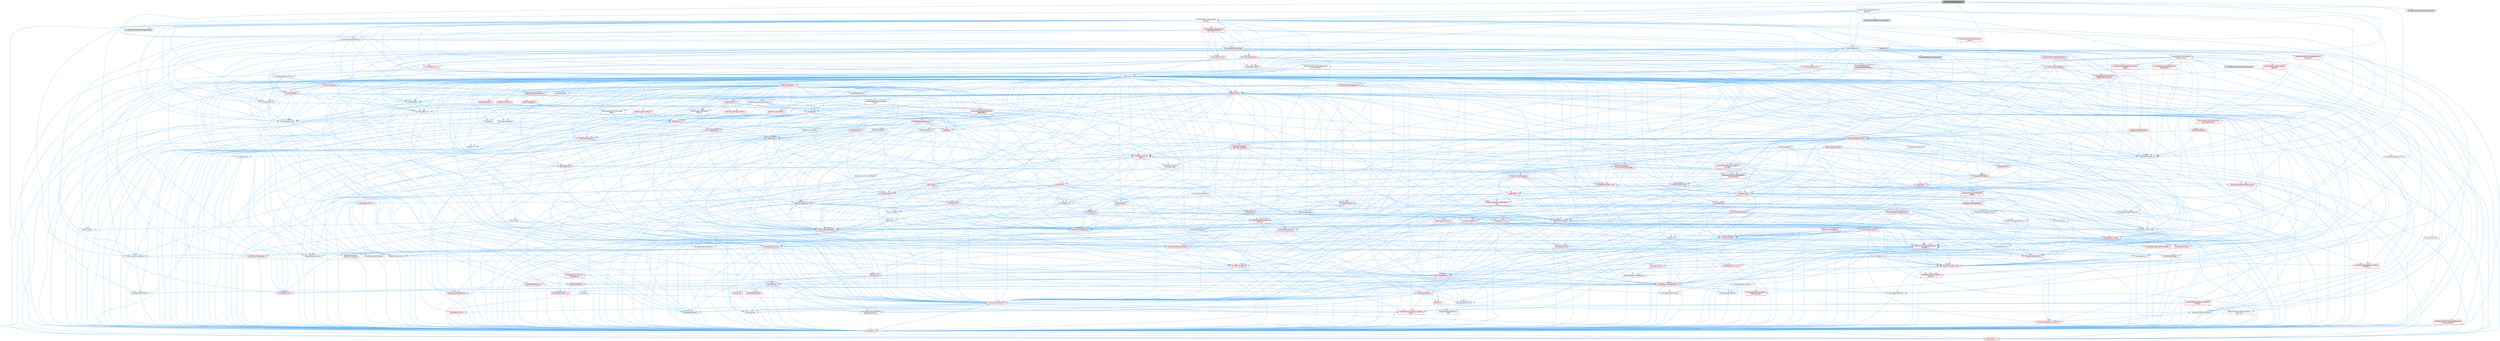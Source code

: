 digraph "MovieSceneSlomoSection.h"
{
 // INTERACTIVE_SVG=YES
 // LATEX_PDF_SIZE
  bgcolor="transparent";
  edge [fontname=Helvetica,fontsize=10,labelfontname=Helvetica,labelfontsize=10];
  node [fontname=Helvetica,fontsize=10,shape=box,height=0.2,width=0.4];
  Node1 [id="Node000001",label="MovieSceneSlomoSection.h",height=0.2,width=0.4,color="gray40", fillcolor="grey60", style="filled", fontcolor="black",tooltip=" "];
  Node1 -> Node2 [id="edge1_Node000001_Node000002",color="steelblue1",style="solid",tooltip=" "];
  Node2 [id="Node000002",label="Channels/MovieSceneFloat\lChannel.h",height=0.2,width=0.4,color="grey40", fillcolor="white", style="filled",URL="$d9/d9e/MovieSceneFloatChannel_8h.html",tooltip=" "];
  Node2 -> Node3 [id="edge2_Node000002_Node000003",color="steelblue1",style="solid",tooltip=" "];
  Node3 [id="Node000003",label="Channels/MovieSceneChannel\lEditorData.h",height=0.2,width=0.4,color="red", fillcolor="#FFF0F0", style="filled",URL="$de/dee/MovieSceneChannelEditorData_8h.html",tooltip=" "];
  Node3 -> Node4 [id="edge3_Node000003_Node000004",color="steelblue1",style="solid",tooltip=" "];
  Node4 [id="Node000004",label="HAL/Platform.h",height=0.2,width=0.4,color="red", fillcolor="#FFF0F0", style="filled",URL="$d9/dd0/Platform_8h.html",tooltip=" "];
  Node3 -> Node14 [id="edge4_Node000003_Node000014",color="steelblue1",style="solid",tooltip=" "];
  Node14 [id="Node000014",label="Internationalization\l/Text.h",height=0.2,width=0.4,color="red", fillcolor="#FFF0F0", style="filled",URL="$d6/d35/Text_8h.html",tooltip=" "];
  Node14 -> Node15 [id="edge5_Node000014_Node000015",color="steelblue1",style="solid",tooltip=" "];
  Node15 [id="Node000015",label="CoreTypes.h",height=0.2,width=0.4,color="red", fillcolor="#FFF0F0", style="filled",URL="$dc/dec/CoreTypes_8h.html",tooltip=" "];
  Node15 -> Node4 [id="edge6_Node000015_Node000004",color="steelblue1",style="solid",tooltip=" "];
  Node14 -> Node19 [id="edge7_Node000014_Node000019",color="steelblue1",style="solid",tooltip=" "];
  Node19 [id="Node000019",label="HAL/PlatformAtomics.h",height=0.2,width=0.4,color="red", fillcolor="#FFF0F0", style="filled",URL="$d3/d36/PlatformAtomics_8h.html",tooltip=" "];
  Node19 -> Node15 [id="edge8_Node000019_Node000015",color="steelblue1",style="solid",tooltip=" "];
  Node14 -> Node22 [id="edge9_Node000014_Node000022",color="steelblue1",style="solid",tooltip=" "];
  Node22 [id="Node000022",label="Misc/AssertionMacros.h",height=0.2,width=0.4,color="red", fillcolor="#FFF0F0", style="filled",URL="$d0/dfa/AssertionMacros_8h.html",tooltip=" "];
  Node22 -> Node15 [id="edge10_Node000022_Node000015",color="steelblue1",style="solid",tooltip=" "];
  Node22 -> Node4 [id="edge11_Node000022_Node000004",color="steelblue1",style="solid",tooltip=" "];
  Node22 -> Node23 [id="edge12_Node000022_Node000023",color="steelblue1",style="solid",tooltip=" "];
  Node23 [id="Node000023",label="HAL/PlatformMisc.h",height=0.2,width=0.4,color="red", fillcolor="#FFF0F0", style="filled",URL="$d0/df5/PlatformMisc_8h.html",tooltip=" "];
  Node23 -> Node15 [id="edge13_Node000023_Node000015",color="steelblue1",style="solid",tooltip=" "];
  Node22 -> Node56 [id="edge14_Node000022_Node000056",color="steelblue1",style="solid",tooltip=" "];
  Node56 [id="Node000056",label="Templates/EnableIf.h",height=0.2,width=0.4,color="grey40", fillcolor="white", style="filled",URL="$d7/d60/EnableIf_8h.html",tooltip=" "];
  Node56 -> Node15 [id="edge15_Node000056_Node000015",color="steelblue1",style="solid",tooltip=" "];
  Node22 -> Node57 [id="edge16_Node000022_Node000057",color="steelblue1",style="solid",tooltip=" "];
  Node57 [id="Node000057",label="Templates/IsArrayOrRefOf\lTypeByPredicate.h",height=0.2,width=0.4,color="grey40", fillcolor="white", style="filled",URL="$d6/da1/IsArrayOrRefOfTypeByPredicate_8h.html",tooltip=" "];
  Node57 -> Node15 [id="edge17_Node000057_Node000015",color="steelblue1",style="solid",tooltip=" "];
  Node22 -> Node60 [id="edge18_Node000022_Node000060",color="steelblue1",style="solid",tooltip=" "];
  Node60 [id="Node000060",label="Traits/IsCharEncodingCompatible\lWith.h",height=0.2,width=0.4,color="red", fillcolor="#FFF0F0", style="filled",URL="$df/dd1/IsCharEncodingCompatibleWith_8h.html",tooltip=" "];
  Node22 -> Node62 [id="edge19_Node000022_Node000062",color="steelblue1",style="solid",tooltip=" "];
  Node62 [id="Node000062",label="Misc/VarArgs.h",height=0.2,width=0.4,color="grey40", fillcolor="white", style="filled",URL="$d5/d6f/VarArgs_8h.html",tooltip=" "];
  Node62 -> Node15 [id="edge20_Node000062_Node000015",color="steelblue1",style="solid",tooltip=" "];
  Node14 -> Node47 [id="edge21_Node000014_Node000047",color="steelblue1",style="solid",tooltip=" "];
  Node47 [id="Node000047",label="Misc/EnumClassFlags.h",height=0.2,width=0.4,color="grey40", fillcolor="white", style="filled",URL="$d8/de7/EnumClassFlags_8h.html",tooltip=" "];
  Node14 -> Node70 [id="edge22_Node000014_Node000070",color="steelblue1",style="solid",tooltip=" "];
  Node70 [id="Node000070",label="Templates/UnrealTypeTraits.h",height=0.2,width=0.4,color="red", fillcolor="#FFF0F0", style="filled",URL="$d2/d2d/UnrealTypeTraits_8h.html",tooltip=" "];
  Node70 -> Node15 [id="edge23_Node000070_Node000015",color="steelblue1",style="solid",tooltip=" "];
  Node70 -> Node71 [id="edge24_Node000070_Node000071",color="steelblue1",style="solid",tooltip=" "];
  Node71 [id="Node000071",label="Templates/IsPointer.h",height=0.2,width=0.4,color="grey40", fillcolor="white", style="filled",URL="$d7/d05/IsPointer_8h.html",tooltip=" "];
  Node71 -> Node15 [id="edge25_Node000071_Node000015",color="steelblue1",style="solid",tooltip=" "];
  Node70 -> Node22 [id="edge26_Node000070_Node000022",color="steelblue1",style="solid",tooltip=" "];
  Node70 -> Node72 [id="edge27_Node000070_Node000072",color="steelblue1",style="solid",tooltip=" "];
  Node72 [id="Node000072",label="Templates/AndOrNot.h",height=0.2,width=0.4,color="grey40", fillcolor="white", style="filled",URL="$db/d0a/AndOrNot_8h.html",tooltip=" "];
  Node72 -> Node15 [id="edge28_Node000072_Node000015",color="steelblue1",style="solid",tooltip=" "];
  Node70 -> Node56 [id="edge29_Node000070_Node000056",color="steelblue1",style="solid",tooltip=" "];
  Node70 -> Node73 [id="edge30_Node000070_Node000073",color="steelblue1",style="solid",tooltip=" "];
  Node73 [id="Node000073",label="Templates/IsArithmetic.h",height=0.2,width=0.4,color="grey40", fillcolor="white", style="filled",URL="$d2/d5d/IsArithmetic_8h.html",tooltip=" "];
  Node73 -> Node15 [id="edge31_Node000073_Node000015",color="steelblue1",style="solid",tooltip=" "];
  Node70 -> Node75 [id="edge32_Node000070_Node000075",color="steelblue1",style="solid",tooltip=" "];
  Node75 [id="Node000075",label="Templates/IsPODType.h",height=0.2,width=0.4,color="grey40", fillcolor="white", style="filled",URL="$d7/db1/IsPODType_8h.html",tooltip=" "];
  Node75 -> Node15 [id="edge33_Node000075_Node000015",color="steelblue1",style="solid",tooltip=" "];
  Node70 -> Node76 [id="edge34_Node000070_Node000076",color="steelblue1",style="solid",tooltip=" "];
  Node76 [id="Node000076",label="Templates/IsUECoreType.h",height=0.2,width=0.4,color="red", fillcolor="#FFF0F0", style="filled",URL="$d1/db8/IsUECoreType_8h.html",tooltip=" "];
  Node76 -> Node15 [id="edge35_Node000076_Node000015",color="steelblue1",style="solid",tooltip=" "];
  Node70 -> Node77 [id="edge36_Node000070_Node000077",color="steelblue1",style="solid",tooltip=" "];
  Node77 [id="Node000077",label="Templates/IsTriviallyCopy\lConstructible.h",height=0.2,width=0.4,color="red", fillcolor="#FFF0F0", style="filled",URL="$d3/d78/IsTriviallyCopyConstructible_8h.html",tooltip=" "];
  Node77 -> Node15 [id="edge37_Node000077_Node000015",color="steelblue1",style="solid",tooltip=" "];
  Node14 -> Node78 [id="edge38_Node000014_Node000078",color="steelblue1",style="solid",tooltip=" "];
  Node78 [id="Node000078",label="Containers/Array.h",height=0.2,width=0.4,color="red", fillcolor="#FFF0F0", style="filled",URL="$df/dd0/Array_8h.html",tooltip=" "];
  Node78 -> Node15 [id="edge39_Node000078_Node000015",color="steelblue1",style="solid",tooltip=" "];
  Node78 -> Node22 [id="edge40_Node000078_Node000022",color="steelblue1",style="solid",tooltip=" "];
  Node78 -> Node83 [id="edge41_Node000078_Node000083",color="steelblue1",style="solid",tooltip=" "];
  Node83 [id="Node000083",label="HAL/UnrealMemory.h",height=0.2,width=0.4,color="red", fillcolor="#FFF0F0", style="filled",URL="$d9/d96/UnrealMemory_8h.html",tooltip=" "];
  Node83 -> Node15 [id="edge42_Node000083_Node000015",color="steelblue1",style="solid",tooltip=" "];
  Node83 -> Node87 [id="edge43_Node000083_Node000087",color="steelblue1",style="solid",tooltip=" "];
  Node87 [id="Node000087",label="HAL/MemoryBase.h",height=0.2,width=0.4,color="red", fillcolor="#FFF0F0", style="filled",URL="$d6/d9f/MemoryBase_8h.html",tooltip=" "];
  Node87 -> Node15 [id="edge44_Node000087_Node000015",color="steelblue1",style="solid",tooltip=" "];
  Node87 -> Node19 [id="edge45_Node000087_Node000019",color="steelblue1",style="solid",tooltip=" "];
  Node87 -> Node35 [id="edge46_Node000087_Node000035",color="steelblue1",style="solid",tooltip=" "];
  Node35 [id="Node000035",label="HAL/PlatformCrt.h",height=0.2,width=0.4,color="red", fillcolor="#FFF0F0", style="filled",URL="$d8/d75/PlatformCrt_8h.html",tooltip=" "];
  Node87 -> Node88 [id="edge47_Node000087_Node000088",color="steelblue1",style="solid",tooltip=" "];
  Node88 [id="Node000088",label="Misc/Exec.h",height=0.2,width=0.4,color="grey40", fillcolor="white", style="filled",URL="$de/ddb/Exec_8h.html",tooltip=" "];
  Node88 -> Node15 [id="edge48_Node000088_Node000015",color="steelblue1",style="solid",tooltip=" "];
  Node88 -> Node22 [id="edge49_Node000088_Node000022",color="steelblue1",style="solid",tooltip=" "];
  Node87 -> Node89 [id="edge50_Node000087_Node000089",color="steelblue1",style="solid",tooltip=" "];
  Node89 [id="Node000089",label="Misc/OutputDevice.h",height=0.2,width=0.4,color="red", fillcolor="#FFF0F0", style="filled",URL="$d7/d32/OutputDevice_8h.html",tooltip=" "];
  Node89 -> Node30 [id="edge51_Node000089_Node000030",color="steelblue1",style="solid",tooltip=" "];
  Node30 [id="Node000030",label="CoreFwd.h",height=0.2,width=0.4,color="red", fillcolor="#FFF0F0", style="filled",URL="$d1/d1e/CoreFwd_8h.html",tooltip=" "];
  Node30 -> Node15 [id="edge52_Node000030_Node000015",color="steelblue1",style="solid",tooltip=" "];
  Node30 -> Node31 [id="edge53_Node000030_Node000031",color="steelblue1",style="solid",tooltip=" "];
  Node31 [id="Node000031",label="Containers/ContainersFwd.h",height=0.2,width=0.4,color="grey40", fillcolor="white", style="filled",URL="$d4/d0a/ContainersFwd_8h.html",tooltip=" "];
  Node31 -> Node4 [id="edge54_Node000031_Node000004",color="steelblue1",style="solid",tooltip=" "];
  Node31 -> Node15 [id="edge55_Node000031_Node000015",color="steelblue1",style="solid",tooltip=" "];
  Node31 -> Node28 [id="edge56_Node000031_Node000028",color="steelblue1",style="solid",tooltip=" "];
  Node28 [id="Node000028",label="Traits/IsContiguousContainer.h",height=0.2,width=0.4,color="red", fillcolor="#FFF0F0", style="filled",URL="$d5/d3c/IsContiguousContainer_8h.html",tooltip=" "];
  Node28 -> Node15 [id="edge57_Node000028_Node000015",color="steelblue1",style="solid",tooltip=" "];
  Node30 -> Node33 [id="edge58_Node000030_Node000033",color="steelblue1",style="solid",tooltip=" "];
  Node33 [id="Node000033",label="UObject/UObjectHierarchy\lFwd.h",height=0.2,width=0.4,color="grey40", fillcolor="white", style="filled",URL="$d3/d13/UObjectHierarchyFwd_8h.html",tooltip=" "];
  Node89 -> Node15 [id="edge59_Node000089_Node000015",color="steelblue1",style="solid",tooltip=" "];
  Node89 -> Node90 [id="edge60_Node000089_Node000090",color="steelblue1",style="solid",tooltip=" "];
  Node90 [id="Node000090",label="Logging/LogVerbosity.h",height=0.2,width=0.4,color="grey40", fillcolor="white", style="filled",URL="$d2/d8f/LogVerbosity_8h.html",tooltip=" "];
  Node90 -> Node15 [id="edge61_Node000090_Node000015",color="steelblue1",style="solid",tooltip=" "];
  Node89 -> Node62 [id="edge62_Node000089_Node000062",color="steelblue1",style="solid",tooltip=" "];
  Node89 -> Node57 [id="edge63_Node000089_Node000057",color="steelblue1",style="solid",tooltip=" "];
  Node89 -> Node60 [id="edge64_Node000089_Node000060",color="steelblue1",style="solid",tooltip=" "];
  Node83 -> Node98 [id="edge65_Node000083_Node000098",color="steelblue1",style="solid",tooltip=" "];
  Node98 [id="Node000098",label="HAL/PlatformMemory.h",height=0.2,width=0.4,color="red", fillcolor="#FFF0F0", style="filled",URL="$de/d68/PlatformMemory_8h.html",tooltip=" "];
  Node98 -> Node15 [id="edge66_Node000098_Node000015",color="steelblue1",style="solid",tooltip=" "];
  Node83 -> Node71 [id="edge67_Node000083_Node000071",color="steelblue1",style="solid",tooltip=" "];
  Node78 -> Node70 [id="edge68_Node000078_Node000070",color="steelblue1",style="solid",tooltip=" "];
  Node78 -> Node101 [id="edge69_Node000078_Node000101",color="steelblue1",style="solid",tooltip=" "];
  Node101 [id="Node000101",label="Templates/UnrealTemplate.h",height=0.2,width=0.4,color="red", fillcolor="#FFF0F0", style="filled",URL="$d4/d24/UnrealTemplate_8h.html",tooltip=" "];
  Node101 -> Node15 [id="edge70_Node000101_Node000015",color="steelblue1",style="solid",tooltip=" "];
  Node101 -> Node71 [id="edge71_Node000101_Node000071",color="steelblue1",style="solid",tooltip=" "];
  Node101 -> Node83 [id="edge72_Node000101_Node000083",color="steelblue1",style="solid",tooltip=" "];
  Node101 -> Node70 [id="edge73_Node000101_Node000070",color="steelblue1",style="solid",tooltip=" "];
  Node101 -> Node104 [id="edge74_Node000101_Node000104",color="steelblue1",style="solid",tooltip=" "];
  Node104 [id="Node000104",label="Templates/RemoveReference.h",height=0.2,width=0.4,color="grey40", fillcolor="white", style="filled",URL="$da/dbe/RemoveReference_8h.html",tooltip=" "];
  Node104 -> Node15 [id="edge75_Node000104_Node000015",color="steelblue1",style="solid",tooltip=" "];
  Node101 -> Node105 [id="edge76_Node000101_Node000105",color="steelblue1",style="solid",tooltip=" "];
  Node105 [id="Node000105",label="Templates/TypeCompatible\lBytes.h",height=0.2,width=0.4,color="red", fillcolor="#FFF0F0", style="filled",URL="$df/d0a/TypeCompatibleBytes_8h.html",tooltip=" "];
  Node105 -> Node15 [id="edge77_Node000105_Node000015",color="steelblue1",style="solid",tooltip=" "];
  Node101 -> Node28 [id="edge78_Node000101_Node000028",color="steelblue1",style="solid",tooltip=" "];
  Node78 -> Node108 [id="edge79_Node000078_Node000108",color="steelblue1",style="solid",tooltip=" "];
  Node108 [id="Node000108",label="Containers/ContainerAllocation\lPolicies.h",height=0.2,width=0.4,color="red", fillcolor="#FFF0F0", style="filled",URL="$d7/dff/ContainerAllocationPolicies_8h.html",tooltip=" "];
  Node108 -> Node15 [id="edge80_Node000108_Node000015",color="steelblue1",style="solid",tooltip=" "];
  Node108 -> Node108 [id="edge81_Node000108_Node000108",color="steelblue1",style="solid",tooltip=" "];
  Node108 -> Node110 [id="edge82_Node000108_Node000110",color="steelblue1",style="solid",tooltip=" "];
  Node110 [id="Node000110",label="HAL/PlatformMath.h",height=0.2,width=0.4,color="red", fillcolor="#FFF0F0", style="filled",URL="$dc/d53/PlatformMath_8h.html",tooltip=" "];
  Node110 -> Node15 [id="edge83_Node000110_Node000015",color="steelblue1",style="solid",tooltip=" "];
  Node108 -> Node83 [id="edge84_Node000108_Node000083",color="steelblue1",style="solid",tooltip=" "];
  Node108 -> Node45 [id="edge85_Node000108_Node000045",color="steelblue1",style="solid",tooltip=" "];
  Node45 [id="Node000045",label="Math/NumericLimits.h",height=0.2,width=0.4,color="grey40", fillcolor="white", style="filled",URL="$df/d1b/NumericLimits_8h.html",tooltip=" "];
  Node45 -> Node15 [id="edge86_Node000045_Node000015",color="steelblue1",style="solid",tooltip=" "];
  Node108 -> Node22 [id="edge87_Node000108_Node000022",color="steelblue1",style="solid",tooltip=" "];
  Node108 -> Node119 [id="edge88_Node000108_Node000119",color="steelblue1",style="solid",tooltip=" "];
  Node119 [id="Node000119",label="Templates/MemoryOps.h",height=0.2,width=0.4,color="red", fillcolor="#FFF0F0", style="filled",URL="$db/dea/MemoryOps_8h.html",tooltip=" "];
  Node119 -> Node15 [id="edge89_Node000119_Node000015",color="steelblue1",style="solid",tooltip=" "];
  Node119 -> Node83 [id="edge90_Node000119_Node000083",color="steelblue1",style="solid",tooltip=" "];
  Node119 -> Node96 [id="edge91_Node000119_Node000096",color="steelblue1",style="solid",tooltip=" "];
  Node96 [id="Node000096",label="Templates/IsTriviallyCopy\lAssignable.h",height=0.2,width=0.4,color="red", fillcolor="#FFF0F0", style="filled",URL="$d2/df2/IsTriviallyCopyAssignable_8h.html",tooltip=" "];
  Node96 -> Node15 [id="edge92_Node000096_Node000015",color="steelblue1",style="solid",tooltip=" "];
  Node119 -> Node77 [id="edge93_Node000119_Node000077",color="steelblue1",style="solid",tooltip=" "];
  Node119 -> Node70 [id="edge94_Node000119_Node000070",color="steelblue1",style="solid",tooltip=" "];
  Node108 -> Node105 [id="edge95_Node000108_Node000105",color="steelblue1",style="solid",tooltip=" "];
  Node78 -> Node121 [id="edge96_Node000078_Node000121",color="steelblue1",style="solid",tooltip=" "];
  Node121 [id="Node000121",label="Serialization/Archive.h",height=0.2,width=0.4,color="red", fillcolor="#FFF0F0", style="filled",URL="$d7/d3b/Archive_8h.html",tooltip=" "];
  Node121 -> Node30 [id="edge97_Node000121_Node000030",color="steelblue1",style="solid",tooltip=" "];
  Node121 -> Node15 [id="edge98_Node000121_Node000015",color="steelblue1",style="solid",tooltip=" "];
  Node121 -> Node122 [id="edge99_Node000121_Node000122",color="steelblue1",style="solid",tooltip=" "];
  Node122 [id="Node000122",label="HAL/PlatformProperties.h",height=0.2,width=0.4,color="red", fillcolor="#FFF0F0", style="filled",URL="$d9/db0/PlatformProperties_8h.html",tooltip=" "];
  Node122 -> Node15 [id="edge100_Node000122_Node000015",color="steelblue1",style="solid",tooltip=" "];
  Node121 -> Node125 [id="edge101_Node000121_Node000125",color="steelblue1",style="solid",tooltip=" "];
  Node125 [id="Node000125",label="Internationalization\l/TextNamespaceFwd.h",height=0.2,width=0.4,color="grey40", fillcolor="white", style="filled",URL="$d8/d97/TextNamespaceFwd_8h.html",tooltip=" "];
  Node125 -> Node15 [id="edge102_Node000125_Node000015",color="steelblue1",style="solid",tooltip=" "];
  Node121 -> Node22 [id="edge103_Node000121_Node000022",color="steelblue1",style="solid",tooltip=" "];
  Node121 -> Node126 [id="edge104_Node000121_Node000126",color="steelblue1",style="solid",tooltip=" "];
  Node126 [id="Node000126",label="Misc/EngineVersionBase.h",height=0.2,width=0.4,color="grey40", fillcolor="white", style="filled",URL="$d5/d2b/EngineVersionBase_8h.html",tooltip=" "];
  Node126 -> Node15 [id="edge105_Node000126_Node000015",color="steelblue1",style="solid",tooltip=" "];
  Node121 -> Node62 [id="edge106_Node000121_Node000062",color="steelblue1",style="solid",tooltip=" "];
  Node121 -> Node56 [id="edge107_Node000121_Node000056",color="steelblue1",style="solid",tooltip=" "];
  Node121 -> Node57 [id="edge108_Node000121_Node000057",color="steelblue1",style="solid",tooltip=" "];
  Node121 -> Node129 [id="edge109_Node000121_Node000129",color="steelblue1",style="solid",tooltip=" "];
  Node129 [id="Node000129",label="Templates/IsEnumClass.h",height=0.2,width=0.4,color="grey40", fillcolor="white", style="filled",URL="$d7/d15/IsEnumClass_8h.html",tooltip=" "];
  Node129 -> Node15 [id="edge110_Node000129_Node000015",color="steelblue1",style="solid",tooltip=" "];
  Node129 -> Node72 [id="edge111_Node000129_Node000072",color="steelblue1",style="solid",tooltip=" "];
  Node121 -> Node101 [id="edge112_Node000121_Node000101",color="steelblue1",style="solid",tooltip=" "];
  Node121 -> Node60 [id="edge113_Node000121_Node000060",color="steelblue1",style="solid",tooltip=" "];
  Node121 -> Node130 [id="edge114_Node000121_Node000130",color="steelblue1",style="solid",tooltip=" "];
  Node130 [id="Node000130",label="UObject/ObjectVersion.h",height=0.2,width=0.4,color="grey40", fillcolor="white", style="filled",URL="$da/d63/ObjectVersion_8h.html",tooltip=" "];
  Node130 -> Node15 [id="edge115_Node000130_Node000015",color="steelblue1",style="solid",tooltip=" "];
  Node78 -> Node147 [id="edge116_Node000078_Node000147",color="steelblue1",style="solid",tooltip=" "];
  Node147 [id="Node000147",label="Templates/Invoke.h",height=0.2,width=0.4,color="red", fillcolor="#FFF0F0", style="filled",URL="$d7/deb/Invoke_8h.html",tooltip=" "];
  Node147 -> Node15 [id="edge117_Node000147_Node000015",color="steelblue1",style="solid",tooltip=" "];
  Node147 -> Node101 [id="edge118_Node000147_Node000101",color="steelblue1",style="solid",tooltip=" "];
  Node78 -> Node152 [id="edge119_Node000078_Node000152",color="steelblue1",style="solid",tooltip=" "];
  Node152 [id="Node000152",label="Templates/Less.h",height=0.2,width=0.4,color="grey40", fillcolor="white", style="filled",URL="$de/dc8/Less_8h.html",tooltip=" "];
  Node152 -> Node15 [id="edge120_Node000152_Node000015",color="steelblue1",style="solid",tooltip=" "];
  Node152 -> Node101 [id="edge121_Node000152_Node000101",color="steelblue1",style="solid",tooltip=" "];
  Node78 -> Node160 [id="edge122_Node000078_Node000160",color="steelblue1",style="solid",tooltip=" "];
  Node160 [id="Node000160",label="Templates/Sorting.h",height=0.2,width=0.4,color="red", fillcolor="#FFF0F0", style="filled",URL="$d3/d9e/Sorting_8h.html",tooltip=" "];
  Node160 -> Node15 [id="edge123_Node000160_Node000015",color="steelblue1",style="solid",tooltip=" "];
  Node160 -> Node110 [id="edge124_Node000160_Node000110",color="steelblue1",style="solid",tooltip=" "];
  Node160 -> Node152 [id="edge125_Node000160_Node000152",color="steelblue1",style="solid",tooltip=" "];
  Node78 -> Node164 [id="edge126_Node000078_Node000164",color="steelblue1",style="solid",tooltip=" "];
  Node164 [id="Node000164",label="Templates/AlignmentTemplates.h",height=0.2,width=0.4,color="red", fillcolor="#FFF0F0", style="filled",URL="$dd/d32/AlignmentTemplates_8h.html",tooltip=" "];
  Node164 -> Node15 [id="edge127_Node000164_Node000015",color="steelblue1",style="solid",tooltip=" "];
  Node164 -> Node71 [id="edge128_Node000164_Node000071",color="steelblue1",style="solid",tooltip=" "];
  Node14 -> Node165 [id="edge129_Node000014_Node000165",color="steelblue1",style="solid",tooltip=" "];
  Node165 [id="Node000165",label="Containers/UnrealString.h",height=0.2,width=0.4,color="red", fillcolor="#FFF0F0", style="filled",URL="$d5/dba/UnrealString_8h.html",tooltip=" "];
  Node14 -> Node135 [id="edge130_Node000014_Node000135",color="steelblue1",style="solid",tooltip=" "];
  Node135 [id="Node000135",label="Containers/EnumAsByte.h",height=0.2,width=0.4,color="grey40", fillcolor="white", style="filled",URL="$d6/d9a/EnumAsByte_8h.html",tooltip=" "];
  Node135 -> Node15 [id="edge131_Node000135_Node000015",color="steelblue1",style="solid",tooltip=" "];
  Node135 -> Node75 [id="edge132_Node000135_Node000075",color="steelblue1",style="solid",tooltip=" "];
  Node135 -> Node136 [id="edge133_Node000135_Node000136",color="steelblue1",style="solid",tooltip=" "];
  Node136 [id="Node000136",label="Templates/TypeHash.h",height=0.2,width=0.4,color="red", fillcolor="#FFF0F0", style="filled",URL="$d1/d62/TypeHash_8h.html",tooltip=" "];
  Node136 -> Node15 [id="edge134_Node000136_Node000015",color="steelblue1",style="solid",tooltip=" "];
  Node136 -> Node137 [id="edge135_Node000136_Node000137",color="steelblue1",style="solid",tooltip=" "];
  Node137 [id="Node000137",label="Misc/Crc.h",height=0.2,width=0.4,color="red", fillcolor="#FFF0F0", style="filled",URL="$d4/dd2/Crc_8h.html",tooltip=" "];
  Node137 -> Node15 [id="edge136_Node000137_Node000015",color="steelblue1",style="solid",tooltip=" "];
  Node137 -> Node85 [id="edge137_Node000137_Node000085",color="steelblue1",style="solid",tooltip=" "];
  Node85 [id="Node000085",label="HAL/PlatformString.h",height=0.2,width=0.4,color="red", fillcolor="#FFF0F0", style="filled",URL="$db/db5/PlatformString_8h.html",tooltip=" "];
  Node85 -> Node15 [id="edge138_Node000085_Node000015",color="steelblue1",style="solid",tooltip=" "];
  Node137 -> Node22 [id="edge139_Node000137_Node000022",color="steelblue1",style="solid",tooltip=" "];
  Node137 -> Node138 [id="edge140_Node000137_Node000138",color="steelblue1",style="solid",tooltip=" "];
  Node138 [id="Node000138",label="Misc/CString.h",height=0.2,width=0.4,color="red", fillcolor="#FFF0F0", style="filled",URL="$d2/d49/CString_8h.html",tooltip=" "];
  Node138 -> Node15 [id="edge141_Node000138_Node000015",color="steelblue1",style="solid",tooltip=" "];
  Node138 -> Node35 [id="edge142_Node000138_Node000035",color="steelblue1",style="solid",tooltip=" "];
  Node138 -> Node85 [id="edge143_Node000138_Node000085",color="steelblue1",style="solid",tooltip=" "];
  Node138 -> Node22 [id="edge144_Node000138_Node000022",color="steelblue1",style="solid",tooltip=" "];
  Node138 -> Node139 [id="edge145_Node000138_Node000139",color="steelblue1",style="solid",tooltip=" "];
  Node139 [id="Node000139",label="Misc/Char.h",height=0.2,width=0.4,color="red", fillcolor="#FFF0F0", style="filled",URL="$d0/d58/Char_8h.html",tooltip=" "];
  Node139 -> Node15 [id="edge146_Node000139_Node000015",color="steelblue1",style="solid",tooltip=" "];
  Node138 -> Node62 [id="edge147_Node000138_Node000062",color="steelblue1",style="solid",tooltip=" "];
  Node138 -> Node57 [id="edge148_Node000138_Node000057",color="steelblue1",style="solid",tooltip=" "];
  Node138 -> Node60 [id="edge149_Node000138_Node000060",color="steelblue1",style="solid",tooltip=" "];
  Node137 -> Node139 [id="edge150_Node000137_Node000139",color="steelblue1",style="solid",tooltip=" "];
  Node137 -> Node70 [id="edge151_Node000137_Node000070",color="steelblue1",style="solid",tooltip=" "];
  Node14 -> Node213 [id="edge152_Node000014_Node000213",color="steelblue1",style="solid",tooltip=" "];
  Node213 [id="Node000213",label="Templates/SharedPointer.h",height=0.2,width=0.4,color="red", fillcolor="#FFF0F0", style="filled",URL="$d2/d17/SharedPointer_8h.html",tooltip=" "];
  Node213 -> Node15 [id="edge153_Node000213_Node000015",color="steelblue1",style="solid",tooltip=" "];
  Node213 -> Node214 [id="edge154_Node000213_Node000214",color="steelblue1",style="solid",tooltip=" "];
  Node214 [id="Node000214",label="Templates/PointerIsConvertible\lFromTo.h",height=0.2,width=0.4,color="red", fillcolor="#FFF0F0", style="filled",URL="$d6/d65/PointerIsConvertibleFromTo_8h.html",tooltip=" "];
  Node214 -> Node15 [id="edge155_Node000214_Node000015",color="steelblue1",style="solid",tooltip=" "];
  Node213 -> Node22 [id="edge156_Node000213_Node000022",color="steelblue1",style="solid",tooltip=" "];
  Node213 -> Node83 [id="edge157_Node000213_Node000083",color="steelblue1",style="solid",tooltip=" "];
  Node213 -> Node78 [id="edge158_Node000213_Node000078",color="steelblue1",style="solid",tooltip=" "];
  Node213 -> Node170 [id="edge159_Node000213_Node000170",color="steelblue1",style="solid",tooltip=" "];
  Node170 [id="Node000170",label="Containers/Map.h",height=0.2,width=0.4,color="red", fillcolor="#FFF0F0", style="filled",URL="$df/d79/Map_8h.html",tooltip=" "];
  Node170 -> Node15 [id="edge160_Node000170_Node000015",color="steelblue1",style="solid",tooltip=" "];
  Node170 -> Node171 [id="edge161_Node000170_Node000171",color="steelblue1",style="solid",tooltip=" "];
  Node171 [id="Node000171",label="Algo/Reverse.h",height=0.2,width=0.4,color="grey40", fillcolor="white", style="filled",URL="$d5/d93/Reverse_8h.html",tooltip=" "];
  Node171 -> Node15 [id="edge162_Node000171_Node000015",color="steelblue1",style="solid",tooltip=" "];
  Node171 -> Node101 [id="edge163_Node000171_Node000101",color="steelblue1",style="solid",tooltip=" "];
  Node170 -> Node172 [id="edge164_Node000170_Node000172",color="steelblue1",style="solid",tooltip=" "];
  Node172 [id="Node000172",label="Containers/Set.h",height=0.2,width=0.4,color="red", fillcolor="#FFF0F0", style="filled",URL="$d4/d45/Set_8h.html",tooltip=" "];
  Node172 -> Node108 [id="edge165_Node000172_Node000108",color="steelblue1",style="solid",tooltip=" "];
  Node172 -> Node174 [id="edge166_Node000172_Node000174",color="steelblue1",style="solid",tooltip=" "];
  Node174 [id="Node000174",label="Containers/SparseArray.h",height=0.2,width=0.4,color="red", fillcolor="#FFF0F0", style="filled",URL="$d5/dbf/SparseArray_8h.html",tooltip=" "];
  Node174 -> Node15 [id="edge167_Node000174_Node000015",color="steelblue1",style="solid",tooltip=" "];
  Node174 -> Node22 [id="edge168_Node000174_Node000022",color="steelblue1",style="solid",tooltip=" "];
  Node174 -> Node83 [id="edge169_Node000174_Node000083",color="steelblue1",style="solid",tooltip=" "];
  Node174 -> Node70 [id="edge170_Node000174_Node000070",color="steelblue1",style="solid",tooltip=" "];
  Node174 -> Node101 [id="edge171_Node000174_Node000101",color="steelblue1",style="solid",tooltip=" "];
  Node174 -> Node108 [id="edge172_Node000174_Node000108",color="steelblue1",style="solid",tooltip=" "];
  Node174 -> Node152 [id="edge173_Node000174_Node000152",color="steelblue1",style="solid",tooltip=" "];
  Node174 -> Node78 [id="edge174_Node000174_Node000078",color="steelblue1",style="solid",tooltip=" "];
  Node174 -> Node163 [id="edge175_Node000174_Node000163",color="steelblue1",style="solid",tooltip=" "];
  Node163 [id="Node000163",label="Math/UnrealMathUtility.h",height=0.2,width=0.4,color="red", fillcolor="#FFF0F0", style="filled",URL="$db/db8/UnrealMathUtility_8h.html",tooltip=" "];
  Node163 -> Node15 [id="edge176_Node000163_Node000015",color="steelblue1",style="solid",tooltip=" "];
  Node163 -> Node22 [id="edge177_Node000163_Node000022",color="steelblue1",style="solid",tooltip=" "];
  Node163 -> Node110 [id="edge178_Node000163_Node000110",color="steelblue1",style="solid",tooltip=" "];
  Node174 -> Node175 [id="edge179_Node000174_Node000175",color="steelblue1",style="solid",tooltip=" "];
  Node175 [id="Node000175",label="Containers/ScriptArray.h",height=0.2,width=0.4,color="red", fillcolor="#FFF0F0", style="filled",URL="$dc/daf/ScriptArray_8h.html",tooltip=" "];
  Node175 -> Node15 [id="edge180_Node000175_Node000015",color="steelblue1",style="solid",tooltip=" "];
  Node175 -> Node22 [id="edge181_Node000175_Node000022",color="steelblue1",style="solid",tooltip=" "];
  Node175 -> Node83 [id="edge182_Node000175_Node000083",color="steelblue1",style="solid",tooltip=" "];
  Node175 -> Node108 [id="edge183_Node000175_Node000108",color="steelblue1",style="solid",tooltip=" "];
  Node175 -> Node78 [id="edge184_Node000175_Node000078",color="steelblue1",style="solid",tooltip=" "];
  Node174 -> Node176 [id="edge185_Node000174_Node000176",color="steelblue1",style="solid",tooltip=" "];
  Node176 [id="Node000176",label="Containers/BitArray.h",height=0.2,width=0.4,color="red", fillcolor="#FFF0F0", style="filled",URL="$d1/de4/BitArray_8h.html",tooltip=" "];
  Node176 -> Node108 [id="edge186_Node000176_Node000108",color="steelblue1",style="solid",tooltip=" "];
  Node176 -> Node15 [id="edge187_Node000176_Node000015",color="steelblue1",style="solid",tooltip=" "];
  Node176 -> Node19 [id="edge188_Node000176_Node000019",color="steelblue1",style="solid",tooltip=" "];
  Node176 -> Node83 [id="edge189_Node000176_Node000083",color="steelblue1",style="solid",tooltip=" "];
  Node176 -> Node163 [id="edge190_Node000176_Node000163",color="steelblue1",style="solid",tooltip=" "];
  Node176 -> Node22 [id="edge191_Node000176_Node000022",color="steelblue1",style="solid",tooltip=" "];
  Node176 -> Node47 [id="edge192_Node000176_Node000047",color="steelblue1",style="solid",tooltip=" "];
  Node176 -> Node121 [id="edge193_Node000176_Node000121",color="steelblue1",style="solid",tooltip=" "];
  Node176 -> Node132 [id="edge194_Node000176_Node000132",color="steelblue1",style="solid",tooltip=" "];
  Node132 [id="Node000132",label="Serialization/MemoryLayout.h",height=0.2,width=0.4,color="red", fillcolor="#FFF0F0", style="filled",URL="$d7/d66/MemoryLayout_8h.html",tooltip=" "];
  Node132 -> Node135 [id="edge195_Node000132_Node000135",color="steelblue1",style="solid",tooltip=" "];
  Node132 -> Node25 [id="edge196_Node000132_Node000025",color="steelblue1",style="solid",tooltip=" "];
  Node25 [id="Node000025",label="Containers/StringFwd.h",height=0.2,width=0.4,color="red", fillcolor="#FFF0F0", style="filled",URL="$df/d37/StringFwd_8h.html",tooltip=" "];
  Node25 -> Node15 [id="edge197_Node000025_Node000015",color="steelblue1",style="solid",tooltip=" "];
  Node25 -> Node28 [id="edge198_Node000025_Node000028",color="steelblue1",style="solid",tooltip=" "];
  Node132 -> Node83 [id="edge199_Node000132_Node000083",color="steelblue1",style="solid",tooltip=" "];
  Node132 -> Node56 [id="edge200_Node000132_Node000056",color="steelblue1",style="solid",tooltip=" "];
  Node132 -> Node101 [id="edge201_Node000132_Node000101",color="steelblue1",style="solid",tooltip=" "];
  Node176 -> Node56 [id="edge202_Node000176_Node000056",color="steelblue1",style="solid",tooltip=" "];
  Node176 -> Node147 [id="edge203_Node000176_Node000147",color="steelblue1",style="solid",tooltip=" "];
  Node176 -> Node101 [id="edge204_Node000176_Node000101",color="steelblue1",style="solid",tooltip=" "];
  Node176 -> Node70 [id="edge205_Node000176_Node000070",color="steelblue1",style="solid",tooltip=" "];
  Node174 -> Node177 [id="edge206_Node000174_Node000177",color="steelblue1",style="solid",tooltip=" "];
  Node177 [id="Node000177",label="Serialization/Structured\lArchive.h",height=0.2,width=0.4,color="red", fillcolor="#FFF0F0", style="filled",URL="$d9/d1e/StructuredArchive_8h.html",tooltip=" "];
  Node177 -> Node78 [id="edge207_Node000177_Node000078",color="steelblue1",style="solid",tooltip=" "];
  Node177 -> Node108 [id="edge208_Node000177_Node000108",color="steelblue1",style="solid",tooltip=" "];
  Node177 -> Node15 [id="edge209_Node000177_Node000015",color="steelblue1",style="solid",tooltip=" "];
  Node177 -> Node121 [id="edge210_Node000177_Node000121",color="steelblue1",style="solid",tooltip=" "];
  Node177 -> Node188 [id="edge211_Node000177_Node000188",color="steelblue1",style="solid",tooltip=" "];
  Node188 [id="Node000188",label="Templates/UniqueObj.h",height=0.2,width=0.4,color="grey40", fillcolor="white", style="filled",URL="$da/d95/UniqueObj_8h.html",tooltip=" "];
  Node188 -> Node15 [id="edge212_Node000188_Node000015",color="steelblue1",style="solid",tooltip=" "];
  Node188 -> Node189 [id="edge213_Node000188_Node000189",color="steelblue1",style="solid",tooltip=" "];
  Node189 [id="Node000189",label="Templates/UniquePtr.h",height=0.2,width=0.4,color="red", fillcolor="#FFF0F0", style="filled",URL="$de/d1a/UniquePtr_8h.html",tooltip=" "];
  Node189 -> Node15 [id="edge214_Node000189_Node000015",color="steelblue1",style="solid",tooltip=" "];
  Node189 -> Node101 [id="edge215_Node000189_Node000101",color="steelblue1",style="solid",tooltip=" "];
  Node189 -> Node190 [id="edge216_Node000189_Node000190",color="steelblue1",style="solid",tooltip=" "];
  Node190 [id="Node000190",label="Templates/IsArray.h",height=0.2,width=0.4,color="grey40", fillcolor="white", style="filled",URL="$d8/d8d/IsArray_8h.html",tooltip=" "];
  Node190 -> Node15 [id="edge217_Node000190_Node000015",color="steelblue1",style="solid",tooltip=" "];
  Node189 -> Node191 [id="edge218_Node000189_Node000191",color="steelblue1",style="solid",tooltip=" "];
  Node191 [id="Node000191",label="Templates/RemoveExtent.h",height=0.2,width=0.4,color="grey40", fillcolor="white", style="filled",URL="$dc/de9/RemoveExtent_8h.html",tooltip=" "];
  Node191 -> Node15 [id="edge219_Node000191_Node000015",color="steelblue1",style="solid",tooltip=" "];
  Node189 -> Node132 [id="edge220_Node000189_Node000132",color="steelblue1",style="solid",tooltip=" "];
  Node174 -> Node165 [id="edge221_Node000174_Node000165",color="steelblue1",style="solid",tooltip=" "];
  Node172 -> Node31 [id="edge222_Node000172_Node000031",color="steelblue1",style="solid",tooltip=" "];
  Node172 -> Node163 [id="edge223_Node000172_Node000163",color="steelblue1",style="solid",tooltip=" "];
  Node172 -> Node22 [id="edge224_Node000172_Node000022",color="steelblue1",style="solid",tooltip=" "];
  Node172 -> Node193 [id="edge225_Node000172_Node000193",color="steelblue1",style="solid",tooltip=" "];
  Node193 [id="Node000193",label="Misc/StructBuilder.h",height=0.2,width=0.4,color="grey40", fillcolor="white", style="filled",URL="$d9/db3/StructBuilder_8h.html",tooltip=" "];
  Node193 -> Node15 [id="edge226_Node000193_Node000015",color="steelblue1",style="solid",tooltip=" "];
  Node193 -> Node163 [id="edge227_Node000193_Node000163",color="steelblue1",style="solid",tooltip=" "];
  Node193 -> Node164 [id="edge228_Node000193_Node000164",color="steelblue1",style="solid",tooltip=" "];
  Node172 -> Node177 [id="edge229_Node000172_Node000177",color="steelblue1",style="solid",tooltip=" "];
  Node172 -> Node194 [id="edge230_Node000172_Node000194",color="steelblue1",style="solid",tooltip=" "];
  Node194 [id="Node000194",label="Templates/Function.h",height=0.2,width=0.4,color="red", fillcolor="#FFF0F0", style="filled",URL="$df/df5/Function_8h.html",tooltip=" "];
  Node194 -> Node15 [id="edge231_Node000194_Node000015",color="steelblue1",style="solid",tooltip=" "];
  Node194 -> Node22 [id="edge232_Node000194_Node000022",color="steelblue1",style="solid",tooltip=" "];
  Node194 -> Node83 [id="edge233_Node000194_Node000083",color="steelblue1",style="solid",tooltip=" "];
  Node194 -> Node70 [id="edge234_Node000194_Node000070",color="steelblue1",style="solid",tooltip=" "];
  Node194 -> Node147 [id="edge235_Node000194_Node000147",color="steelblue1",style="solid",tooltip=" "];
  Node194 -> Node101 [id="edge236_Node000194_Node000101",color="steelblue1",style="solid",tooltip=" "];
  Node194 -> Node163 [id="edge237_Node000194_Node000163",color="steelblue1",style="solid",tooltip=" "];
  Node172 -> Node160 [id="edge238_Node000172_Node000160",color="steelblue1",style="solid",tooltip=" "];
  Node172 -> Node136 [id="edge239_Node000172_Node000136",color="steelblue1",style="solid",tooltip=" "];
  Node172 -> Node101 [id="edge240_Node000172_Node000101",color="steelblue1",style="solid",tooltip=" "];
  Node170 -> Node165 [id="edge241_Node000170_Node000165",color="steelblue1",style="solid",tooltip=" "];
  Node170 -> Node22 [id="edge242_Node000170_Node000022",color="steelblue1",style="solid",tooltip=" "];
  Node170 -> Node193 [id="edge243_Node000170_Node000193",color="steelblue1",style="solid",tooltip=" "];
  Node170 -> Node194 [id="edge244_Node000170_Node000194",color="steelblue1",style="solid",tooltip=" "];
  Node170 -> Node160 [id="edge245_Node000170_Node000160",color="steelblue1",style="solid",tooltip=" "];
  Node170 -> Node197 [id="edge246_Node000170_Node000197",color="steelblue1",style="solid",tooltip=" "];
  Node197 [id="Node000197",label="Templates/Tuple.h",height=0.2,width=0.4,color="red", fillcolor="#FFF0F0", style="filled",URL="$d2/d4f/Tuple_8h.html",tooltip=" "];
  Node197 -> Node15 [id="edge247_Node000197_Node000015",color="steelblue1",style="solid",tooltip=" "];
  Node197 -> Node101 [id="edge248_Node000197_Node000101",color="steelblue1",style="solid",tooltip=" "];
  Node197 -> Node198 [id="edge249_Node000197_Node000198",color="steelblue1",style="solid",tooltip=" "];
  Node198 [id="Node000198",label="Delegates/IntegerSequence.h",height=0.2,width=0.4,color="grey40", fillcolor="white", style="filled",URL="$d2/dcc/IntegerSequence_8h.html",tooltip=" "];
  Node198 -> Node15 [id="edge250_Node000198_Node000015",color="steelblue1",style="solid",tooltip=" "];
  Node197 -> Node147 [id="edge251_Node000197_Node000147",color="steelblue1",style="solid",tooltip=" "];
  Node197 -> Node177 [id="edge252_Node000197_Node000177",color="steelblue1",style="solid",tooltip=" "];
  Node197 -> Node132 [id="edge253_Node000197_Node000132",color="steelblue1",style="solid",tooltip=" "];
  Node197 -> Node136 [id="edge254_Node000197_Node000136",color="steelblue1",style="solid",tooltip=" "];
  Node170 -> Node101 [id="edge255_Node000170_Node000101",color="steelblue1",style="solid",tooltip=" "];
  Node170 -> Node70 [id="edge256_Node000170_Node000070",color="steelblue1",style="solid",tooltip=" "];
  Node213 -> Node215 [id="edge257_Node000213_Node000215",color="steelblue1",style="solid",tooltip=" "];
  Node215 [id="Node000215",label="CoreGlobals.h",height=0.2,width=0.4,color="red", fillcolor="#FFF0F0", style="filled",URL="$d5/d8c/CoreGlobals_8h.html",tooltip=" "];
  Node215 -> Node165 [id="edge258_Node000215_Node000165",color="steelblue1",style="solid",tooltip=" "];
  Node215 -> Node15 [id="edge259_Node000215_Node000015",color="steelblue1",style="solid",tooltip=" "];
  Node215 -> Node216 [id="edge260_Node000215_Node000216",color="steelblue1",style="solid",tooltip=" "];
  Node216 [id="Node000216",label="HAL/PlatformTLS.h",height=0.2,width=0.4,color="red", fillcolor="#FFF0F0", style="filled",URL="$d0/def/PlatformTLS_8h.html",tooltip=" "];
  Node216 -> Node15 [id="edge261_Node000216_Node000015",color="steelblue1",style="solid",tooltip=" "];
  Node215 -> Node219 [id="edge262_Node000215_Node000219",color="steelblue1",style="solid",tooltip=" "];
  Node219 [id="Node000219",label="Logging/LogMacros.h",height=0.2,width=0.4,color="red", fillcolor="#FFF0F0", style="filled",URL="$d0/d16/LogMacros_8h.html",tooltip=" "];
  Node219 -> Node165 [id="edge263_Node000219_Node000165",color="steelblue1",style="solid",tooltip=" "];
  Node219 -> Node15 [id="edge264_Node000219_Node000015",color="steelblue1",style="solid",tooltip=" "];
  Node219 -> Node220 [id="edge265_Node000219_Node000220",color="steelblue1",style="solid",tooltip=" "];
  Node220 [id="Node000220",label="Logging/LogCategory.h",height=0.2,width=0.4,color="grey40", fillcolor="white", style="filled",URL="$d9/d36/LogCategory_8h.html",tooltip=" "];
  Node220 -> Node15 [id="edge266_Node000220_Node000015",color="steelblue1",style="solid",tooltip=" "];
  Node220 -> Node90 [id="edge267_Node000220_Node000090",color="steelblue1",style="solid",tooltip=" "];
  Node220 -> Node200 [id="edge268_Node000220_Node000200",color="steelblue1",style="solid",tooltip=" "];
  Node200 [id="Node000200",label="UObject/NameTypes.h",height=0.2,width=0.4,color="red", fillcolor="#FFF0F0", style="filled",URL="$d6/d35/NameTypes_8h.html",tooltip=" "];
  Node200 -> Node15 [id="edge269_Node000200_Node000015",color="steelblue1",style="solid",tooltip=" "];
  Node200 -> Node22 [id="edge270_Node000200_Node000022",color="steelblue1",style="solid",tooltip=" "];
  Node200 -> Node83 [id="edge271_Node000200_Node000083",color="steelblue1",style="solid",tooltip=" "];
  Node200 -> Node70 [id="edge272_Node000200_Node000070",color="steelblue1",style="solid",tooltip=" "];
  Node200 -> Node101 [id="edge273_Node000200_Node000101",color="steelblue1",style="solid",tooltip=" "];
  Node200 -> Node165 [id="edge274_Node000200_Node000165",color="steelblue1",style="solid",tooltip=" "];
  Node200 -> Node204 [id="edge275_Node000200_Node000204",color="steelblue1",style="solid",tooltip=" "];
  Node204 [id="Node000204",label="Containers/StringConv.h",height=0.2,width=0.4,color="red", fillcolor="#FFF0F0", style="filled",URL="$d3/ddf/StringConv_8h.html",tooltip=" "];
  Node204 -> Node15 [id="edge276_Node000204_Node000015",color="steelblue1",style="solid",tooltip=" "];
  Node204 -> Node22 [id="edge277_Node000204_Node000022",color="steelblue1",style="solid",tooltip=" "];
  Node204 -> Node108 [id="edge278_Node000204_Node000108",color="steelblue1",style="solid",tooltip=" "];
  Node204 -> Node78 [id="edge279_Node000204_Node000078",color="steelblue1",style="solid",tooltip=" "];
  Node204 -> Node138 [id="edge280_Node000204_Node000138",color="steelblue1",style="solid",tooltip=" "];
  Node204 -> Node190 [id="edge281_Node000204_Node000190",color="steelblue1",style="solid",tooltip=" "];
  Node204 -> Node101 [id="edge282_Node000204_Node000101",color="steelblue1",style="solid",tooltip=" "];
  Node204 -> Node70 [id="edge283_Node000204_Node000070",color="steelblue1",style="solid",tooltip=" "];
  Node204 -> Node60 [id="edge284_Node000204_Node000060",color="steelblue1",style="solid",tooltip=" "];
  Node204 -> Node28 [id="edge285_Node000204_Node000028",color="steelblue1",style="solid",tooltip=" "];
  Node200 -> Node25 [id="edge286_Node000200_Node000025",color="steelblue1",style="solid",tooltip=" "];
  Node200 -> Node205 [id="edge287_Node000200_Node000205",color="steelblue1",style="solid",tooltip=" "];
  Node205 [id="Node000205",label="UObject/UnrealNames.h",height=0.2,width=0.4,color="red", fillcolor="#FFF0F0", style="filled",URL="$d8/db1/UnrealNames_8h.html",tooltip=" "];
  Node205 -> Node15 [id="edge288_Node000205_Node000015",color="steelblue1",style="solid",tooltip=" "];
  Node200 -> Node132 [id="edge289_Node000200_Node000132",color="steelblue1",style="solid",tooltip=" "];
  Node219 -> Node90 [id="edge290_Node000219_Node000090",color="steelblue1",style="solid",tooltip=" "];
  Node219 -> Node22 [id="edge291_Node000219_Node000022",color="steelblue1",style="solid",tooltip=" "];
  Node219 -> Node62 [id="edge292_Node000219_Node000062",color="steelblue1",style="solid",tooltip=" "];
  Node219 -> Node56 [id="edge293_Node000219_Node000056",color="steelblue1",style="solid",tooltip=" "];
  Node219 -> Node57 [id="edge294_Node000219_Node000057",color="steelblue1",style="solid",tooltip=" "];
  Node219 -> Node60 [id="edge295_Node000219_Node000060",color="steelblue1",style="solid",tooltip=" "];
  Node215 -> Node47 [id="edge296_Node000215_Node000047",color="steelblue1",style="solid",tooltip=" "];
  Node215 -> Node89 [id="edge297_Node000215_Node000089",color="steelblue1",style="solid",tooltip=" "];
  Node215 -> Node200 [id="edge298_Node000215_Node000200",color="steelblue1",style="solid",tooltip=" "];
  Node14 -> Node229 [id="edge299_Node000014_Node000229",color="steelblue1",style="solid",tooltip=" "];
  Node229 [id="Node000229",label="Internationalization\l/CulturePointer.h",height=0.2,width=0.4,color="grey40", fillcolor="white", style="filled",URL="$d6/dbe/CulturePointer_8h.html",tooltip=" "];
  Node229 -> Node15 [id="edge300_Node000229_Node000015",color="steelblue1",style="solid",tooltip=" "];
  Node229 -> Node213 [id="edge301_Node000229_Node000213",color="steelblue1",style="solid",tooltip=" "];
  Node14 -> Node231 [id="edge302_Node000014_Node000231",color="steelblue1",style="solid",tooltip=" "];
  Node231 [id="Node000231",label="Internationalization\l/TextLocalizationManager.h",height=0.2,width=0.4,color="red", fillcolor="#FFF0F0", style="filled",URL="$d5/d2e/TextLocalizationManager_8h.html",tooltip=" "];
  Node231 -> Node78 [id="edge303_Node000231_Node000078",color="steelblue1",style="solid",tooltip=" "];
  Node231 -> Node210 [id="edge304_Node000231_Node000210",color="steelblue1",style="solid",tooltip=" "];
  Node210 [id="Node000210",label="Containers/ArrayView.h",height=0.2,width=0.4,color="red", fillcolor="#FFF0F0", style="filled",URL="$d7/df4/ArrayView_8h.html",tooltip=" "];
  Node210 -> Node15 [id="edge305_Node000210_Node000015",color="steelblue1",style="solid",tooltip=" "];
  Node210 -> Node31 [id="edge306_Node000210_Node000031",color="steelblue1",style="solid",tooltip=" "];
  Node210 -> Node22 [id="edge307_Node000210_Node000022",color="steelblue1",style="solid",tooltip=" "];
  Node210 -> Node147 [id="edge308_Node000210_Node000147",color="steelblue1",style="solid",tooltip=" "];
  Node210 -> Node70 [id="edge309_Node000210_Node000070",color="steelblue1",style="solid",tooltip=" "];
  Node210 -> Node78 [id="edge310_Node000210_Node000078",color="steelblue1",style="solid",tooltip=" "];
  Node210 -> Node163 [id="edge311_Node000210_Node000163",color="steelblue1",style="solid",tooltip=" "];
  Node231 -> Node108 [id="edge312_Node000231_Node000108",color="steelblue1",style="solid",tooltip=" "];
  Node231 -> Node170 [id="edge313_Node000231_Node000170",color="steelblue1",style="solid",tooltip=" "];
  Node231 -> Node172 [id="edge314_Node000231_Node000172",color="steelblue1",style="solid",tooltip=" "];
  Node231 -> Node165 [id="edge315_Node000231_Node000165",color="steelblue1",style="solid",tooltip=" "];
  Node231 -> Node15 [id="edge316_Node000231_Node000015",color="steelblue1",style="solid",tooltip=" "];
  Node231 -> Node234 [id="edge317_Node000231_Node000234",color="steelblue1",style="solid",tooltip=" "];
  Node234 [id="Node000234",label="Delegates/Delegate.h",height=0.2,width=0.4,color="red", fillcolor="#FFF0F0", style="filled",URL="$d4/d80/Delegate_8h.html",tooltip=" "];
  Node234 -> Node15 [id="edge318_Node000234_Node000015",color="steelblue1",style="solid",tooltip=" "];
  Node234 -> Node22 [id="edge319_Node000234_Node000022",color="steelblue1",style="solid",tooltip=" "];
  Node234 -> Node200 [id="edge320_Node000234_Node000200",color="steelblue1",style="solid",tooltip=" "];
  Node234 -> Node213 [id="edge321_Node000234_Node000213",color="steelblue1",style="solid",tooltip=" "];
  Node234 -> Node235 [id="edge322_Node000234_Node000235",color="steelblue1",style="solid",tooltip=" "];
  Node235 [id="Node000235",label="UObject/WeakObjectPtrTemplates.h",height=0.2,width=0.4,color="red", fillcolor="#FFF0F0", style="filled",URL="$d8/d3b/WeakObjectPtrTemplates_8h.html",tooltip=" "];
  Node235 -> Node15 [id="edge323_Node000235_Node000015",color="steelblue1",style="solid",tooltip=" "];
  Node235 -> Node170 [id="edge324_Node000235_Node000170",color="steelblue1",style="solid",tooltip=" "];
  Node234 -> Node238 [id="edge325_Node000234_Node000238",color="steelblue1",style="solid",tooltip=" "];
  Node238 [id="Node000238",label="Delegates/MulticastDelegate\lBase.h",height=0.2,width=0.4,color="red", fillcolor="#FFF0F0", style="filled",URL="$db/d16/MulticastDelegateBase_8h.html",tooltip=" "];
  Node238 -> Node15 [id="edge326_Node000238_Node000015",color="steelblue1",style="solid",tooltip=" "];
  Node238 -> Node108 [id="edge327_Node000238_Node000108",color="steelblue1",style="solid",tooltip=" "];
  Node238 -> Node78 [id="edge328_Node000238_Node000078",color="steelblue1",style="solid",tooltip=" "];
  Node238 -> Node163 [id="edge329_Node000238_Node000163",color="steelblue1",style="solid",tooltip=" "];
  Node238 -> Node239 [id="edge330_Node000238_Node000239",color="steelblue1",style="solid",tooltip=" "];
  Node239 [id="Node000239",label="Delegates/IDelegateInstance.h",height=0.2,width=0.4,color="grey40", fillcolor="white", style="filled",URL="$d2/d10/IDelegateInstance_8h.html",tooltip=" "];
  Node239 -> Node15 [id="edge331_Node000239_Node000015",color="steelblue1",style="solid",tooltip=" "];
  Node239 -> Node136 [id="edge332_Node000239_Node000136",color="steelblue1",style="solid",tooltip=" "];
  Node239 -> Node200 [id="edge333_Node000239_Node000200",color="steelblue1",style="solid",tooltip=" "];
  Node239 -> Node240 [id="edge334_Node000239_Node000240",color="steelblue1",style="solid",tooltip=" "];
  Node240 [id="Node000240",label="Delegates/DelegateSettings.h",height=0.2,width=0.4,color="grey40", fillcolor="white", style="filled",URL="$d0/d97/DelegateSettings_8h.html",tooltip=" "];
  Node240 -> Node15 [id="edge335_Node000240_Node000015",color="steelblue1",style="solid",tooltip=" "];
  Node238 -> Node241 [id="edge336_Node000238_Node000241",color="steelblue1",style="solid",tooltip=" "];
  Node241 [id="Node000241",label="Delegates/DelegateBase.h",height=0.2,width=0.4,color="red", fillcolor="#FFF0F0", style="filled",URL="$da/d67/DelegateBase_8h.html",tooltip=" "];
  Node241 -> Node15 [id="edge337_Node000241_Node000015",color="steelblue1",style="solid",tooltip=" "];
  Node241 -> Node108 [id="edge338_Node000241_Node000108",color="steelblue1",style="solid",tooltip=" "];
  Node241 -> Node163 [id="edge339_Node000241_Node000163",color="steelblue1",style="solid",tooltip=" "];
  Node241 -> Node200 [id="edge340_Node000241_Node000200",color="steelblue1",style="solid",tooltip=" "];
  Node241 -> Node240 [id="edge341_Node000241_Node000240",color="steelblue1",style="solid",tooltip=" "];
  Node241 -> Node239 [id="edge342_Node000241_Node000239",color="steelblue1",style="solid",tooltip=" "];
  Node234 -> Node198 [id="edge343_Node000234_Node000198",color="steelblue1",style="solid",tooltip=" "];
  Node231 -> Node137 [id="edge344_Node000231_Node000137",color="steelblue1",style="solid",tooltip=" "];
  Node231 -> Node47 [id="edge345_Node000231_Node000047",color="steelblue1",style="solid",tooltip=" "];
  Node231 -> Node194 [id="edge346_Node000231_Node000194",color="steelblue1",style="solid",tooltip=" "];
  Node231 -> Node213 [id="edge347_Node000231_Node000213",color="steelblue1",style="solid",tooltip=" "];
  Node14 -> Node185 [id="edge348_Node000014_Node000185",color="steelblue1",style="solid",tooltip=" "];
  Node185 [id="Node000185",label="Misc/Optional.h",height=0.2,width=0.4,color="red", fillcolor="#FFF0F0", style="filled",URL="$d2/dae/Optional_8h.html",tooltip=" "];
  Node185 -> Node15 [id="edge349_Node000185_Node000015",color="steelblue1",style="solid",tooltip=" "];
  Node185 -> Node22 [id="edge350_Node000185_Node000022",color="steelblue1",style="solid",tooltip=" "];
  Node185 -> Node119 [id="edge351_Node000185_Node000119",color="steelblue1",style="solid",tooltip=" "];
  Node185 -> Node101 [id="edge352_Node000185_Node000101",color="steelblue1",style="solid",tooltip=" "];
  Node185 -> Node121 [id="edge353_Node000185_Node000121",color="steelblue1",style="solid",tooltip=" "];
  Node14 -> Node189 [id="edge354_Node000014_Node000189",color="steelblue1",style="solid",tooltip=" "];
  Node3 -> Node185 [id="edge355_Node000003_Node000185",color="steelblue1",style="solid",tooltip=" "];
  Node3 -> Node194 [id="edge356_Node000003_Node000194",color="steelblue1",style="solid",tooltip=" "];
  Node3 -> Node200 [id="edge357_Node000003_Node000200",color="steelblue1",style="solid",tooltip=" "];
  Node3 -> Node266 [id="edge358_Node000003_Node000266",color="steelblue1",style="solid",tooltip=" "];
  Node266 [id="Node000266",label="Misc/FrameNumber.h",height=0.2,width=0.4,color="grey40", fillcolor="white", style="filled",URL="$dd/dbd/FrameNumber_8h.html",tooltip=" "];
  Node266 -> Node15 [id="edge359_Node000266_Node000015",color="steelblue1",style="solid",tooltip=" "];
  Node266 -> Node45 [id="edge360_Node000266_Node000045",color="steelblue1",style="solid",tooltip=" "];
  Node266 -> Node163 [id="edge361_Node000266_Node000163",color="steelblue1",style="solid",tooltip=" "];
  Node266 -> Node56 [id="edge362_Node000266_Node000056",color="steelblue1",style="solid",tooltip=" "];
  Node266 -> Node70 [id="edge363_Node000266_Node000070",color="steelblue1",style="solid",tooltip=" "];
  Node2 -> Node462 [id="edge364_Node000002_Node000462",color="steelblue1",style="solid",tooltip=" "];
  Node462 [id="Node000462",label="Channels/MovieSceneCurve\lChannelCommon.h",height=0.2,width=0.4,color="red", fillcolor="#FFF0F0", style="filled",URL="$d2/db2/MovieSceneCurveChannelCommon_8h.html",tooltip=" "];
  Node462 -> Node135 [id="edge365_Node000462_Node000135",color="steelblue1",style="solid",tooltip=" "];
  Node462 -> Node463 [id="edge366_Node000462_Node000463",color="steelblue1",style="solid",tooltip=" "];
  Node463 [id="Node000463",label="Curves/RichCurve.h",height=0.2,width=0.4,color="red", fillcolor="#FFF0F0", style="filled",URL="$d2/d61/RichCurve_8h.html",tooltip=" "];
  Node463 -> Node261 [id="edge367_Node000463_Node000261",color="steelblue1",style="solid",tooltip=" "];
  Node261 [id="Node000261",label="CoreMinimal.h",height=0.2,width=0.4,color="grey40", fillcolor="white", style="filled",URL="$d7/d67/CoreMinimal_8h.html",tooltip=" "];
  Node261 -> Node15 [id="edge368_Node000261_Node000015",color="steelblue1",style="solid",tooltip=" "];
  Node261 -> Node30 [id="edge369_Node000261_Node000030",color="steelblue1",style="solid",tooltip=" "];
  Node261 -> Node33 [id="edge370_Node000261_Node000033",color="steelblue1",style="solid",tooltip=" "];
  Node261 -> Node31 [id="edge371_Node000261_Node000031",color="steelblue1",style="solid",tooltip=" "];
  Node261 -> Node62 [id="edge372_Node000261_Node000062",color="steelblue1",style="solid",tooltip=" "];
  Node261 -> Node90 [id="edge373_Node000261_Node000090",color="steelblue1",style="solid",tooltip=" "];
  Node261 -> Node89 [id="edge374_Node000261_Node000089",color="steelblue1",style="solid",tooltip=" "];
  Node261 -> Node35 [id="edge375_Node000261_Node000035",color="steelblue1",style="solid",tooltip=" "];
  Node261 -> Node23 [id="edge376_Node000261_Node000023",color="steelblue1",style="solid",tooltip=" "];
  Node261 -> Node22 [id="edge377_Node000261_Node000022",color="steelblue1",style="solid",tooltip=" "];
  Node261 -> Node71 [id="edge378_Node000261_Node000071",color="steelblue1",style="solid",tooltip=" "];
  Node261 -> Node98 [id="edge379_Node000261_Node000098",color="steelblue1",style="solid",tooltip=" "];
  Node261 -> Node19 [id="edge380_Node000261_Node000019",color="steelblue1",style="solid",tooltip=" "];
  Node261 -> Node88 [id="edge381_Node000261_Node000088",color="steelblue1",style="solid",tooltip=" "];
  Node261 -> Node87 [id="edge382_Node000261_Node000087",color="steelblue1",style="solid",tooltip=" "];
  Node261 -> Node83 [id="edge383_Node000261_Node000083",color="steelblue1",style="solid",tooltip=" "];
  Node261 -> Node73 [id="edge384_Node000261_Node000073",color="steelblue1",style="solid",tooltip=" "];
  Node261 -> Node72 [id="edge385_Node000261_Node000072",color="steelblue1",style="solid",tooltip=" "];
  Node261 -> Node75 [id="edge386_Node000261_Node000075",color="steelblue1",style="solid",tooltip=" "];
  Node261 -> Node76 [id="edge387_Node000261_Node000076",color="steelblue1",style="solid",tooltip=" "];
  Node261 -> Node77 [id="edge388_Node000261_Node000077",color="steelblue1",style="solid",tooltip=" "];
  Node261 -> Node70 [id="edge389_Node000261_Node000070",color="steelblue1",style="solid",tooltip=" "];
  Node261 -> Node56 [id="edge390_Node000261_Node000056",color="steelblue1",style="solid",tooltip=" "];
  Node261 -> Node104 [id="edge391_Node000261_Node000104",color="steelblue1",style="solid",tooltip=" "];
  Node261 -> Node262 [id="edge392_Node000261_Node000262",color="steelblue1",style="solid",tooltip=" "];
  Node262 [id="Node000262",label="Templates/IntegralConstant.h",height=0.2,width=0.4,color="grey40", fillcolor="white", style="filled",URL="$db/d1b/IntegralConstant_8h.html",tooltip=" "];
  Node262 -> Node15 [id="edge393_Node000262_Node000015",color="steelblue1",style="solid",tooltip=" "];
  Node261 -> Node263 [id="edge394_Node000261_Node000263",color="steelblue1",style="solid",tooltip=" "];
  Node263 [id="Node000263",label="Templates/IsClass.h",height=0.2,width=0.4,color="grey40", fillcolor="white", style="filled",URL="$db/dcb/IsClass_8h.html",tooltip=" "];
  Node263 -> Node15 [id="edge395_Node000263_Node000015",color="steelblue1",style="solid",tooltip=" "];
  Node261 -> Node105 [id="edge396_Node000261_Node000105",color="steelblue1",style="solid",tooltip=" "];
  Node261 -> Node28 [id="edge397_Node000261_Node000028",color="steelblue1",style="solid",tooltip=" "];
  Node261 -> Node101 [id="edge398_Node000261_Node000101",color="steelblue1",style="solid",tooltip=" "];
  Node261 -> Node45 [id="edge399_Node000261_Node000045",color="steelblue1",style="solid",tooltip=" "];
  Node261 -> Node110 [id="edge400_Node000261_Node000110",color="steelblue1",style="solid",tooltip=" "];
  Node261 -> Node96 [id="edge401_Node000261_Node000096",color="steelblue1",style="solid",tooltip=" "];
  Node261 -> Node119 [id="edge402_Node000261_Node000119",color="steelblue1",style="solid",tooltip=" "];
  Node261 -> Node108 [id="edge403_Node000261_Node000108",color="steelblue1",style="solid",tooltip=" "];
  Node261 -> Node129 [id="edge404_Node000261_Node000129",color="steelblue1",style="solid",tooltip=" "];
  Node261 -> Node122 [id="edge405_Node000261_Node000122",color="steelblue1",style="solid",tooltip=" "];
  Node261 -> Node126 [id="edge406_Node000261_Node000126",color="steelblue1",style="solid",tooltip=" "];
  Node261 -> Node125 [id="edge407_Node000261_Node000125",color="steelblue1",style="solid",tooltip=" "];
  Node261 -> Node121 [id="edge408_Node000261_Node000121",color="steelblue1",style="solid",tooltip=" "];
  Node261 -> Node152 [id="edge409_Node000261_Node000152",color="steelblue1",style="solid",tooltip=" "];
  Node261 -> Node160 [id="edge410_Node000261_Node000160",color="steelblue1",style="solid",tooltip=" "];
  Node261 -> Node139 [id="edge411_Node000261_Node000139",color="steelblue1",style="solid",tooltip=" "];
  Node261 -> Node264 [id="edge412_Node000261_Node000264",color="steelblue1",style="solid",tooltip=" "];
  Node264 [id="Node000264",label="GenericPlatform/GenericPlatform\lStricmp.h",height=0.2,width=0.4,color="grey40", fillcolor="white", style="filled",URL="$d2/d86/GenericPlatformStricmp_8h.html",tooltip=" "];
  Node264 -> Node15 [id="edge413_Node000264_Node000015",color="steelblue1",style="solid",tooltip=" "];
  Node261 -> Node265 [id="edge414_Node000261_Node000265",color="steelblue1",style="solid",tooltip=" "];
  Node265 [id="Node000265",label="GenericPlatform/GenericPlatform\lString.h",height=0.2,width=0.4,color="red", fillcolor="#FFF0F0", style="filled",URL="$dd/d20/GenericPlatformString_8h.html",tooltip=" "];
  Node265 -> Node15 [id="edge415_Node000265_Node000015",color="steelblue1",style="solid",tooltip=" "];
  Node265 -> Node264 [id="edge416_Node000265_Node000264",color="steelblue1",style="solid",tooltip=" "];
  Node265 -> Node56 [id="edge417_Node000265_Node000056",color="steelblue1",style="solid",tooltip=" "];
  Node265 -> Node60 [id="edge418_Node000265_Node000060",color="steelblue1",style="solid",tooltip=" "];
  Node261 -> Node85 [id="edge419_Node000261_Node000085",color="steelblue1",style="solid",tooltip=" "];
  Node261 -> Node138 [id="edge420_Node000261_Node000138",color="steelblue1",style="solid",tooltip=" "];
  Node261 -> Node137 [id="edge421_Node000261_Node000137",color="steelblue1",style="solid",tooltip=" "];
  Node261 -> Node163 [id="edge422_Node000261_Node000163",color="steelblue1",style="solid",tooltip=" "];
  Node261 -> Node165 [id="edge423_Node000261_Node000165",color="steelblue1",style="solid",tooltip=" "];
  Node261 -> Node78 [id="edge424_Node000261_Node000078",color="steelblue1",style="solid",tooltip=" "];
  Node261 -> Node266 [id="edge425_Node000261_Node000266",color="steelblue1",style="solid",tooltip=" "];
  Node261 -> Node267 [id="edge426_Node000261_Node000267",color="steelblue1",style="solid",tooltip=" "];
  Node267 [id="Node000267",label="Misc/Timespan.h",height=0.2,width=0.4,color="grey40", fillcolor="white", style="filled",URL="$da/dd9/Timespan_8h.html",tooltip=" "];
  Node267 -> Node15 [id="edge427_Node000267_Node000015",color="steelblue1",style="solid",tooltip=" "];
  Node267 -> Node268 [id="edge428_Node000267_Node000268",color="steelblue1",style="solid",tooltip=" "];
  Node268 [id="Node000268",label="Math/Interval.h",height=0.2,width=0.4,color="grey40", fillcolor="white", style="filled",URL="$d1/d55/Interval_8h.html",tooltip=" "];
  Node268 -> Node15 [id="edge429_Node000268_Node000015",color="steelblue1",style="solid",tooltip=" "];
  Node268 -> Node73 [id="edge430_Node000268_Node000073",color="steelblue1",style="solid",tooltip=" "];
  Node268 -> Node70 [id="edge431_Node000268_Node000070",color="steelblue1",style="solid",tooltip=" "];
  Node268 -> Node45 [id="edge432_Node000268_Node000045",color="steelblue1",style="solid",tooltip=" "];
  Node268 -> Node163 [id="edge433_Node000268_Node000163",color="steelblue1",style="solid",tooltip=" "];
  Node267 -> Node163 [id="edge434_Node000267_Node000163",color="steelblue1",style="solid",tooltip=" "];
  Node267 -> Node22 [id="edge435_Node000267_Node000022",color="steelblue1",style="solid",tooltip=" "];
  Node261 -> Node204 [id="edge436_Node000261_Node000204",color="steelblue1",style="solid",tooltip=" "];
  Node261 -> Node205 [id="edge437_Node000261_Node000205",color="steelblue1",style="solid",tooltip=" "];
  Node261 -> Node200 [id="edge438_Node000261_Node000200",color="steelblue1",style="solid",tooltip=" "];
  Node261 -> Node259 [id="edge439_Node000261_Node000259",color="steelblue1",style="solid",tooltip=" "];
  Node259 [id="Node000259",label="Misc/Parse.h",height=0.2,width=0.4,color="red", fillcolor="#FFF0F0", style="filled",URL="$dc/d71/Parse_8h.html",tooltip=" "];
  Node259 -> Node25 [id="edge440_Node000259_Node000025",color="steelblue1",style="solid",tooltip=" "];
  Node259 -> Node165 [id="edge441_Node000259_Node000165",color="steelblue1",style="solid",tooltip=" "];
  Node259 -> Node15 [id="edge442_Node000259_Node000015",color="steelblue1",style="solid",tooltip=" "];
  Node259 -> Node35 [id="edge443_Node000259_Node000035",color="steelblue1",style="solid",tooltip=" "];
  Node259 -> Node47 [id="edge444_Node000259_Node000047",color="steelblue1",style="solid",tooltip=" "];
  Node259 -> Node194 [id="edge445_Node000259_Node000194",color="steelblue1",style="solid",tooltip=" "];
  Node261 -> Node164 [id="edge446_Node000261_Node000164",color="steelblue1",style="solid",tooltip=" "];
  Node261 -> Node193 [id="edge447_Node000261_Node000193",color="steelblue1",style="solid",tooltip=" "];
  Node261 -> Node112 [id="edge448_Node000261_Node000112",color="steelblue1",style="solid",tooltip=" "];
  Node112 [id="Node000112",label="Templates/Decay.h",height=0.2,width=0.4,color="red", fillcolor="#FFF0F0", style="filled",URL="$dd/d0f/Decay_8h.html",tooltip=" "];
  Node112 -> Node15 [id="edge449_Node000112_Node000015",color="steelblue1",style="solid",tooltip=" "];
  Node112 -> Node104 [id="edge450_Node000112_Node000104",color="steelblue1",style="solid",tooltip=" "];
  Node261 -> Node214 [id="edge451_Node000261_Node000214",color="steelblue1",style="solid",tooltip=" "];
  Node261 -> Node147 [id="edge452_Node000261_Node000147",color="steelblue1",style="solid",tooltip=" "];
  Node261 -> Node194 [id="edge453_Node000261_Node000194",color="steelblue1",style="solid",tooltip=" "];
  Node261 -> Node136 [id="edge454_Node000261_Node000136",color="steelblue1",style="solid",tooltip=" "];
  Node261 -> Node175 [id="edge455_Node000261_Node000175",color="steelblue1",style="solid",tooltip=" "];
  Node261 -> Node176 [id="edge456_Node000261_Node000176",color="steelblue1",style="solid",tooltip=" "];
  Node261 -> Node174 [id="edge457_Node000261_Node000174",color="steelblue1",style="solid",tooltip=" "];
  Node261 -> Node172 [id="edge458_Node000261_Node000172",color="steelblue1",style="solid",tooltip=" "];
  Node261 -> Node171 [id="edge459_Node000261_Node000171",color="steelblue1",style="solid",tooltip=" "];
  Node261 -> Node170 [id="edge460_Node000261_Node000170",color="steelblue1",style="solid",tooltip=" "];
  Node261 -> Node269 [id="edge461_Node000261_Node000269",color="steelblue1",style="solid",tooltip=" "];
  Node269 [id="Node000269",label="Math/IntPoint.h",height=0.2,width=0.4,color="red", fillcolor="#FFF0F0", style="filled",URL="$d3/df7/IntPoint_8h.html",tooltip=" "];
  Node269 -> Node15 [id="edge462_Node000269_Node000015",color="steelblue1",style="solid",tooltip=" "];
  Node269 -> Node22 [id="edge463_Node000269_Node000022",color="steelblue1",style="solid",tooltip=" "];
  Node269 -> Node259 [id="edge464_Node000269_Node000259",color="steelblue1",style="solid",tooltip=" "];
  Node269 -> Node163 [id="edge465_Node000269_Node000163",color="steelblue1",style="solid",tooltip=" "];
  Node269 -> Node165 [id="edge466_Node000269_Node000165",color="steelblue1",style="solid",tooltip=" "];
  Node269 -> Node177 [id="edge467_Node000269_Node000177",color="steelblue1",style="solid",tooltip=" "];
  Node269 -> Node136 [id="edge468_Node000269_Node000136",color="steelblue1",style="solid",tooltip=" "];
  Node261 -> Node271 [id="edge469_Node000261_Node000271",color="steelblue1",style="solid",tooltip=" "];
  Node271 [id="Node000271",label="Math/IntVector.h",height=0.2,width=0.4,color="red", fillcolor="#FFF0F0", style="filled",URL="$d7/d44/IntVector_8h.html",tooltip=" "];
  Node271 -> Node15 [id="edge470_Node000271_Node000015",color="steelblue1",style="solid",tooltip=" "];
  Node271 -> Node137 [id="edge471_Node000271_Node000137",color="steelblue1",style="solid",tooltip=" "];
  Node271 -> Node259 [id="edge472_Node000271_Node000259",color="steelblue1",style="solid",tooltip=" "];
  Node271 -> Node163 [id="edge473_Node000271_Node000163",color="steelblue1",style="solid",tooltip=" "];
  Node271 -> Node165 [id="edge474_Node000271_Node000165",color="steelblue1",style="solid",tooltip=" "];
  Node271 -> Node177 [id="edge475_Node000271_Node000177",color="steelblue1",style="solid",tooltip=" "];
  Node261 -> Node220 [id="edge476_Node000261_Node000220",color="steelblue1",style="solid",tooltip=" "];
  Node261 -> Node219 [id="edge477_Node000261_Node000219",color="steelblue1",style="solid",tooltip=" "];
  Node261 -> Node272 [id="edge478_Node000261_Node000272",color="steelblue1",style="solid",tooltip=" "];
  Node272 [id="Node000272",label="Math/Vector2D.h",height=0.2,width=0.4,color="red", fillcolor="#FFF0F0", style="filled",URL="$d3/db0/Vector2D_8h.html",tooltip=" "];
  Node272 -> Node15 [id="edge479_Node000272_Node000015",color="steelblue1",style="solid",tooltip=" "];
  Node272 -> Node22 [id="edge480_Node000272_Node000022",color="steelblue1",style="solid",tooltip=" "];
  Node272 -> Node137 [id="edge481_Node000272_Node000137",color="steelblue1",style="solid",tooltip=" "];
  Node272 -> Node163 [id="edge482_Node000272_Node000163",color="steelblue1",style="solid",tooltip=" "];
  Node272 -> Node165 [id="edge483_Node000272_Node000165",color="steelblue1",style="solid",tooltip=" "];
  Node272 -> Node259 [id="edge484_Node000272_Node000259",color="steelblue1",style="solid",tooltip=" "];
  Node272 -> Node269 [id="edge485_Node000272_Node000269",color="steelblue1",style="solid",tooltip=" "];
  Node272 -> Node219 [id="edge486_Node000272_Node000219",color="steelblue1",style="solid",tooltip=" "];
  Node261 -> Node276 [id="edge487_Node000261_Node000276",color="steelblue1",style="solid",tooltip=" "];
  Node276 [id="Node000276",label="Math/IntRect.h",height=0.2,width=0.4,color="red", fillcolor="#FFF0F0", style="filled",URL="$d7/d53/IntRect_8h.html",tooltip=" "];
  Node276 -> Node15 [id="edge488_Node000276_Node000015",color="steelblue1",style="solid",tooltip=" "];
  Node276 -> Node163 [id="edge489_Node000276_Node000163",color="steelblue1",style="solid",tooltip=" "];
  Node276 -> Node165 [id="edge490_Node000276_Node000165",color="steelblue1",style="solid",tooltip=" "];
  Node276 -> Node269 [id="edge491_Node000276_Node000269",color="steelblue1",style="solid",tooltip=" "];
  Node276 -> Node272 [id="edge492_Node000276_Node000272",color="steelblue1",style="solid",tooltip=" "];
  Node261 -> Node277 [id="edge493_Node000261_Node000277",color="steelblue1",style="solid",tooltip=" "];
  Node277 [id="Node000277",label="Misc/ByteSwap.h",height=0.2,width=0.4,color="grey40", fillcolor="white", style="filled",URL="$dc/dd7/ByteSwap_8h.html",tooltip=" "];
  Node277 -> Node15 [id="edge494_Node000277_Node000015",color="steelblue1",style="solid",tooltip=" "];
  Node277 -> Node35 [id="edge495_Node000277_Node000035",color="steelblue1",style="solid",tooltip=" "];
  Node261 -> Node135 [id="edge496_Node000261_Node000135",color="steelblue1",style="solid",tooltip=" "];
  Node261 -> Node216 [id="edge497_Node000261_Node000216",color="steelblue1",style="solid",tooltip=" "];
  Node261 -> Node215 [id="edge498_Node000261_Node000215",color="steelblue1",style="solid",tooltip=" "];
  Node261 -> Node213 [id="edge499_Node000261_Node000213",color="steelblue1",style="solid",tooltip=" "];
  Node261 -> Node229 [id="edge500_Node000261_Node000229",color="steelblue1",style="solid",tooltip=" "];
  Node261 -> Node235 [id="edge501_Node000261_Node000235",color="steelblue1",style="solid",tooltip=" "];
  Node261 -> Node240 [id="edge502_Node000261_Node000240",color="steelblue1",style="solid",tooltip=" "];
  Node261 -> Node239 [id="edge503_Node000261_Node000239",color="steelblue1",style="solid",tooltip=" "];
  Node261 -> Node241 [id="edge504_Node000261_Node000241",color="steelblue1",style="solid",tooltip=" "];
  Node261 -> Node238 [id="edge505_Node000261_Node000238",color="steelblue1",style="solid",tooltip=" "];
  Node261 -> Node198 [id="edge506_Node000261_Node000198",color="steelblue1",style="solid",tooltip=" "];
  Node261 -> Node197 [id="edge507_Node000261_Node000197",color="steelblue1",style="solid",tooltip=" "];
  Node261 -> Node278 [id="edge508_Node000261_Node000278",color="steelblue1",style="solid",tooltip=" "];
  Node278 [id="Node000278",label="UObject/ScriptDelegates.h",height=0.2,width=0.4,color="red", fillcolor="#FFF0F0", style="filled",URL="$de/d81/ScriptDelegates_8h.html",tooltip=" "];
  Node278 -> Node78 [id="edge509_Node000278_Node000078",color="steelblue1",style="solid",tooltip=" "];
  Node278 -> Node108 [id="edge510_Node000278_Node000108",color="steelblue1",style="solid",tooltip=" "];
  Node278 -> Node165 [id="edge511_Node000278_Node000165",color="steelblue1",style="solid",tooltip=" "];
  Node278 -> Node22 [id="edge512_Node000278_Node000022",color="steelblue1",style="solid",tooltip=" "];
  Node278 -> Node213 [id="edge513_Node000278_Node000213",color="steelblue1",style="solid",tooltip=" "];
  Node278 -> Node136 [id="edge514_Node000278_Node000136",color="steelblue1",style="solid",tooltip=" "];
  Node278 -> Node70 [id="edge515_Node000278_Node000070",color="steelblue1",style="solid",tooltip=" "];
  Node278 -> Node200 [id="edge516_Node000278_Node000200",color="steelblue1",style="solid",tooltip=" "];
  Node261 -> Node234 [id="edge517_Node000261_Node000234",color="steelblue1",style="solid",tooltip=" "];
  Node261 -> Node231 [id="edge518_Node000261_Node000231",color="steelblue1",style="solid",tooltip=" "];
  Node261 -> Node185 [id="edge519_Node000261_Node000185",color="steelblue1",style="solid",tooltip=" "];
  Node261 -> Node190 [id="edge520_Node000261_Node000190",color="steelblue1",style="solid",tooltip=" "];
  Node261 -> Node191 [id="edge521_Node000261_Node000191",color="steelblue1",style="solid",tooltip=" "];
  Node261 -> Node189 [id="edge522_Node000261_Node000189",color="steelblue1",style="solid",tooltip=" "];
  Node261 -> Node14 [id="edge523_Node000261_Node000014",color="steelblue1",style="solid",tooltip=" "];
  Node261 -> Node188 [id="edge524_Node000261_Node000188",color="steelblue1",style="solid",tooltip=" "];
  Node261 -> Node280 [id="edge525_Node000261_Node000280",color="steelblue1",style="solid",tooltip=" "];
  Node280 [id="Node000280",label="Internationalization\l/Internationalization.h",height=0.2,width=0.4,color="red", fillcolor="#FFF0F0", style="filled",URL="$da/de4/Internationalization_8h.html",tooltip=" "];
  Node280 -> Node78 [id="edge526_Node000280_Node000078",color="steelblue1",style="solid",tooltip=" "];
  Node280 -> Node165 [id="edge527_Node000280_Node000165",color="steelblue1",style="solid",tooltip=" "];
  Node280 -> Node15 [id="edge528_Node000280_Node000015",color="steelblue1",style="solid",tooltip=" "];
  Node280 -> Node234 [id="edge529_Node000280_Node000234",color="steelblue1",style="solid",tooltip=" "];
  Node280 -> Node229 [id="edge530_Node000280_Node000229",color="steelblue1",style="solid",tooltip=" "];
  Node280 -> Node14 [id="edge531_Node000280_Node000014",color="steelblue1",style="solid",tooltip=" "];
  Node280 -> Node213 [id="edge532_Node000280_Node000213",color="steelblue1",style="solid",tooltip=" "];
  Node280 -> Node197 [id="edge533_Node000280_Node000197",color="steelblue1",style="solid",tooltip=" "];
  Node280 -> Node188 [id="edge534_Node000280_Node000188",color="steelblue1",style="solid",tooltip=" "];
  Node280 -> Node200 [id="edge535_Node000280_Node000200",color="steelblue1",style="solid",tooltip=" "];
  Node261 -> Node281 [id="edge536_Node000261_Node000281",color="steelblue1",style="solid",tooltip=" "];
  Node281 [id="Node000281",label="Math/Vector.h",height=0.2,width=0.4,color="red", fillcolor="#FFF0F0", style="filled",URL="$d6/dbe/Vector_8h.html",tooltip=" "];
  Node281 -> Node15 [id="edge537_Node000281_Node000015",color="steelblue1",style="solid",tooltip=" "];
  Node281 -> Node22 [id="edge538_Node000281_Node000022",color="steelblue1",style="solid",tooltip=" "];
  Node281 -> Node45 [id="edge539_Node000281_Node000045",color="steelblue1",style="solid",tooltip=" "];
  Node281 -> Node137 [id="edge540_Node000281_Node000137",color="steelblue1",style="solid",tooltip=" "];
  Node281 -> Node163 [id="edge541_Node000281_Node000163",color="steelblue1",style="solid",tooltip=" "];
  Node281 -> Node165 [id="edge542_Node000281_Node000165",color="steelblue1",style="solid",tooltip=" "];
  Node281 -> Node259 [id="edge543_Node000281_Node000259",color="steelblue1",style="solid",tooltip=" "];
  Node281 -> Node269 [id="edge544_Node000281_Node000269",color="steelblue1",style="solid",tooltip=" "];
  Node281 -> Node219 [id="edge545_Node000281_Node000219",color="steelblue1",style="solid",tooltip=" "];
  Node281 -> Node272 [id="edge546_Node000281_Node000272",color="steelblue1",style="solid",tooltip=" "];
  Node281 -> Node277 [id="edge547_Node000281_Node000277",color="steelblue1",style="solid",tooltip=" "];
  Node281 -> Node14 [id="edge548_Node000281_Node000014",color="steelblue1",style="solid",tooltip=" "];
  Node281 -> Node280 [id="edge549_Node000281_Node000280",color="steelblue1",style="solid",tooltip=" "];
  Node281 -> Node271 [id="edge550_Node000281_Node000271",color="steelblue1",style="solid",tooltip=" "];
  Node281 -> Node283 [id="edge551_Node000281_Node000283",color="steelblue1",style="solid",tooltip=" "];
  Node283 [id="Node000283",label="Math/Axis.h",height=0.2,width=0.4,color="grey40", fillcolor="white", style="filled",URL="$dd/dbb/Axis_8h.html",tooltip=" "];
  Node283 -> Node15 [id="edge552_Node000283_Node000015",color="steelblue1",style="solid",tooltip=" "];
  Node281 -> Node132 [id="edge553_Node000281_Node000132",color="steelblue1",style="solid",tooltip=" "];
  Node281 -> Node130 [id="edge554_Node000281_Node000130",color="steelblue1",style="solid",tooltip=" "];
  Node261 -> Node284 [id="edge555_Node000261_Node000284",color="steelblue1",style="solid",tooltip=" "];
  Node284 [id="Node000284",label="Math/Vector4.h",height=0.2,width=0.4,color="red", fillcolor="#FFF0F0", style="filled",URL="$d7/d36/Vector4_8h.html",tooltip=" "];
  Node284 -> Node15 [id="edge556_Node000284_Node000015",color="steelblue1",style="solid",tooltip=" "];
  Node284 -> Node137 [id="edge557_Node000284_Node000137",color="steelblue1",style="solid",tooltip=" "];
  Node284 -> Node163 [id="edge558_Node000284_Node000163",color="steelblue1",style="solid",tooltip=" "];
  Node284 -> Node165 [id="edge559_Node000284_Node000165",color="steelblue1",style="solid",tooltip=" "];
  Node284 -> Node259 [id="edge560_Node000284_Node000259",color="steelblue1",style="solid",tooltip=" "];
  Node284 -> Node219 [id="edge561_Node000284_Node000219",color="steelblue1",style="solid",tooltip=" "];
  Node284 -> Node272 [id="edge562_Node000284_Node000272",color="steelblue1",style="solid",tooltip=" "];
  Node284 -> Node281 [id="edge563_Node000284_Node000281",color="steelblue1",style="solid",tooltip=" "];
  Node284 -> Node132 [id="edge564_Node000284_Node000132",color="steelblue1",style="solid",tooltip=" "];
  Node261 -> Node285 [id="edge565_Node000261_Node000285",color="steelblue1",style="solid",tooltip=" "];
  Node285 [id="Node000285",label="Math/VectorRegister.h",height=0.2,width=0.4,color="red", fillcolor="#FFF0F0", style="filled",URL="$da/d8b/VectorRegister_8h.html",tooltip=" "];
  Node285 -> Node15 [id="edge566_Node000285_Node000015",color="steelblue1",style="solid",tooltip=" "];
  Node285 -> Node163 [id="edge567_Node000285_Node000163",color="steelblue1",style="solid",tooltip=" "];
  Node261 -> Node290 [id="edge568_Node000261_Node000290",color="steelblue1",style="solid",tooltip=" "];
  Node290 [id="Node000290",label="Math/TwoVectors.h",height=0.2,width=0.4,color="grey40", fillcolor="white", style="filled",URL="$d4/db4/TwoVectors_8h.html",tooltip=" "];
  Node290 -> Node15 [id="edge569_Node000290_Node000015",color="steelblue1",style="solid",tooltip=" "];
  Node290 -> Node22 [id="edge570_Node000290_Node000022",color="steelblue1",style="solid",tooltip=" "];
  Node290 -> Node163 [id="edge571_Node000290_Node000163",color="steelblue1",style="solid",tooltip=" "];
  Node290 -> Node165 [id="edge572_Node000290_Node000165",color="steelblue1",style="solid",tooltip=" "];
  Node290 -> Node281 [id="edge573_Node000290_Node000281",color="steelblue1",style="solid",tooltip=" "];
  Node261 -> Node291 [id="edge574_Node000261_Node000291",color="steelblue1",style="solid",tooltip=" "];
  Node291 [id="Node000291",label="Math/Edge.h",height=0.2,width=0.4,color="grey40", fillcolor="white", style="filled",URL="$d5/de0/Edge_8h.html",tooltip=" "];
  Node291 -> Node15 [id="edge575_Node000291_Node000015",color="steelblue1",style="solid",tooltip=" "];
  Node291 -> Node281 [id="edge576_Node000291_Node000281",color="steelblue1",style="solid",tooltip=" "];
  Node261 -> Node130 [id="edge577_Node000261_Node000130",color="steelblue1",style="solid",tooltip=" "];
  Node261 -> Node292 [id="edge578_Node000261_Node000292",color="steelblue1",style="solid",tooltip=" "];
  Node292 [id="Node000292",label="Math/CapsuleShape.h",height=0.2,width=0.4,color="grey40", fillcolor="white", style="filled",URL="$d3/d36/CapsuleShape_8h.html",tooltip=" "];
  Node292 -> Node15 [id="edge579_Node000292_Node000015",color="steelblue1",style="solid",tooltip=" "];
  Node292 -> Node281 [id="edge580_Node000292_Node000281",color="steelblue1",style="solid",tooltip=" "];
  Node261 -> Node293 [id="edge581_Node000261_Node000293",color="steelblue1",style="solid",tooltip=" "];
  Node293 [id="Node000293",label="Math/Rotator.h",height=0.2,width=0.4,color="red", fillcolor="#FFF0F0", style="filled",URL="$d8/d3a/Rotator_8h.html",tooltip=" "];
  Node293 -> Node15 [id="edge582_Node000293_Node000015",color="steelblue1",style="solid",tooltip=" "];
  Node293 -> Node163 [id="edge583_Node000293_Node000163",color="steelblue1",style="solid",tooltip=" "];
  Node293 -> Node165 [id="edge584_Node000293_Node000165",color="steelblue1",style="solid",tooltip=" "];
  Node293 -> Node259 [id="edge585_Node000293_Node000259",color="steelblue1",style="solid",tooltip=" "];
  Node293 -> Node219 [id="edge586_Node000293_Node000219",color="steelblue1",style="solid",tooltip=" "];
  Node293 -> Node281 [id="edge587_Node000293_Node000281",color="steelblue1",style="solid",tooltip=" "];
  Node293 -> Node285 [id="edge588_Node000293_Node000285",color="steelblue1",style="solid",tooltip=" "];
  Node293 -> Node130 [id="edge589_Node000293_Node000130",color="steelblue1",style="solid",tooltip=" "];
  Node261 -> Node294 [id="edge590_Node000261_Node000294",color="steelblue1",style="solid",tooltip=" "];
  Node294 [id="Node000294",label="Misc/DateTime.h",height=0.2,width=0.4,color="grey40", fillcolor="white", style="filled",URL="$d1/de9/DateTime_8h.html",tooltip=" "];
  Node294 -> Node25 [id="edge591_Node000294_Node000025",color="steelblue1",style="solid",tooltip=" "];
  Node294 -> Node165 [id="edge592_Node000294_Node000165",color="steelblue1",style="solid",tooltip=" "];
  Node294 -> Node15 [id="edge593_Node000294_Node000015",color="steelblue1",style="solid",tooltip=" "];
  Node294 -> Node267 [id="edge594_Node000294_Node000267",color="steelblue1",style="solid",tooltip=" "];
  Node294 -> Node121 [id="edge595_Node000294_Node000121",color="steelblue1",style="solid",tooltip=" "];
  Node294 -> Node177 [id="edge596_Node000294_Node000177",color="steelblue1",style="solid",tooltip=" "];
  Node294 -> Node136 [id="edge597_Node000294_Node000136",color="steelblue1",style="solid",tooltip=" "];
  Node261 -> Node295 [id="edge598_Node000261_Node000295",color="steelblue1",style="solid",tooltip=" "];
  Node295 [id="Node000295",label="Math/RangeBound.h",height=0.2,width=0.4,color="grey40", fillcolor="white", style="filled",URL="$d7/dd8/RangeBound_8h.html",tooltip=" "];
  Node295 -> Node15 [id="edge599_Node000295_Node000015",color="steelblue1",style="solid",tooltip=" "];
  Node295 -> Node22 [id="edge600_Node000295_Node000022",color="steelblue1",style="solid",tooltip=" "];
  Node295 -> Node136 [id="edge601_Node000295_Node000136",color="steelblue1",style="solid",tooltip=" "];
  Node295 -> Node135 [id="edge602_Node000295_Node000135",color="steelblue1",style="solid",tooltip=" "];
  Node295 -> Node266 [id="edge603_Node000295_Node000266",color="steelblue1",style="solid",tooltip=" "];
  Node295 -> Node294 [id="edge604_Node000295_Node000294",color="steelblue1",style="solid",tooltip=" "];
  Node261 -> Node296 [id="edge605_Node000261_Node000296",color="steelblue1",style="solid",tooltip=" "];
  Node296 [id="Node000296",label="Misc/AutomationEvent.h",height=0.2,width=0.4,color="grey40", fillcolor="white", style="filled",URL="$d1/d26/AutomationEvent_8h.html",tooltip=" "];
  Node296 -> Node15 [id="edge606_Node000296_Node000015",color="steelblue1",style="solid",tooltip=" "];
  Node296 -> Node294 [id="edge607_Node000296_Node000294",color="steelblue1",style="solid",tooltip=" "];
  Node296 -> Node274 [id="edge608_Node000296_Node000274",color="steelblue1",style="solid",tooltip=" "];
  Node274 [id="Node000274",label="Misc/Guid.h",height=0.2,width=0.4,color="red", fillcolor="#FFF0F0", style="filled",URL="$d6/d2a/Guid_8h.html",tooltip=" "];
  Node274 -> Node25 [id="edge609_Node000274_Node000025",color="steelblue1",style="solid",tooltip=" "];
  Node274 -> Node165 [id="edge610_Node000274_Node000165",color="steelblue1",style="solid",tooltip=" "];
  Node274 -> Node15 [id="edge611_Node000274_Node000015",color="steelblue1",style="solid",tooltip=" "];
  Node274 -> Node22 [id="edge612_Node000274_Node000022",color="steelblue1",style="solid",tooltip=" "];
  Node274 -> Node137 [id="edge613_Node000274_Node000137",color="steelblue1",style="solid",tooltip=" "];
  Node274 -> Node121 [id="edge614_Node000274_Node000121",color="steelblue1",style="solid",tooltip=" "];
  Node274 -> Node132 [id="edge615_Node000274_Node000132",color="steelblue1",style="solid",tooltip=" "];
  Node274 -> Node177 [id="edge616_Node000274_Node000177",color="steelblue1",style="solid",tooltip=" "];
  Node261 -> Node297 [id="edge617_Node000261_Node000297",color="steelblue1",style="solid",tooltip=" "];
  Node297 [id="Node000297",label="Math/Range.h",height=0.2,width=0.4,color="grey40", fillcolor="white", style="filled",URL="$d9/db6/Range_8h.html",tooltip=" "];
  Node297 -> Node15 [id="edge618_Node000297_Node000015",color="steelblue1",style="solid",tooltip=" "];
  Node297 -> Node78 [id="edge619_Node000297_Node000078",color="steelblue1",style="solid",tooltip=" "];
  Node297 -> Node22 [id="edge620_Node000297_Node000022",color="steelblue1",style="solid",tooltip=" "];
  Node297 -> Node294 [id="edge621_Node000297_Node000294",color="steelblue1",style="solid",tooltip=" "];
  Node297 -> Node295 [id="edge622_Node000297_Node000295",color="steelblue1",style="solid",tooltip=" "];
  Node297 -> Node266 [id="edge623_Node000297_Node000266",color="steelblue1",style="solid",tooltip=" "];
  Node297 -> Node121 [id="edge624_Node000297_Node000121",color="steelblue1",style="solid",tooltip=" "];
  Node261 -> Node298 [id="edge625_Node000261_Node000298",color="steelblue1",style="solid",tooltip=" "];
  Node298 [id="Node000298",label="Math/RangeSet.h",height=0.2,width=0.4,color="grey40", fillcolor="white", style="filled",URL="$dc/d21/RangeSet_8h.html",tooltip=" "];
  Node298 -> Node15 [id="edge626_Node000298_Node000015",color="steelblue1",style="solid",tooltip=" "];
  Node298 -> Node78 [id="edge627_Node000298_Node000078",color="steelblue1",style="solid",tooltip=" "];
  Node298 -> Node297 [id="edge628_Node000298_Node000297",color="steelblue1",style="solid",tooltip=" "];
  Node298 -> Node121 [id="edge629_Node000298_Node000121",color="steelblue1",style="solid",tooltip=" "];
  Node261 -> Node268 [id="edge630_Node000261_Node000268",color="steelblue1",style="solid",tooltip=" "];
  Node261 -> Node299 [id="edge631_Node000261_Node000299",color="steelblue1",style="solid",tooltip=" "];
  Node299 [id="Node000299",label="Math/Box.h",height=0.2,width=0.4,color="red", fillcolor="#FFF0F0", style="filled",URL="$de/d0f/Box_8h.html",tooltip=" "];
  Node299 -> Node15 [id="edge632_Node000299_Node000015",color="steelblue1",style="solid",tooltip=" "];
  Node299 -> Node22 [id="edge633_Node000299_Node000022",color="steelblue1",style="solid",tooltip=" "];
  Node299 -> Node163 [id="edge634_Node000299_Node000163",color="steelblue1",style="solid",tooltip=" "];
  Node299 -> Node165 [id="edge635_Node000299_Node000165",color="steelblue1",style="solid",tooltip=" "];
  Node299 -> Node281 [id="edge636_Node000299_Node000281",color="steelblue1",style="solid",tooltip=" "];
  Node261 -> Node309 [id="edge637_Node000261_Node000309",color="steelblue1",style="solid",tooltip=" "];
  Node309 [id="Node000309",label="Math/Box2D.h",height=0.2,width=0.4,color="red", fillcolor="#FFF0F0", style="filled",URL="$d3/d1c/Box2D_8h.html",tooltip=" "];
  Node309 -> Node78 [id="edge638_Node000309_Node000078",color="steelblue1",style="solid",tooltip=" "];
  Node309 -> Node165 [id="edge639_Node000309_Node000165",color="steelblue1",style="solid",tooltip=" "];
  Node309 -> Node15 [id="edge640_Node000309_Node000015",color="steelblue1",style="solid",tooltip=" "];
  Node309 -> Node163 [id="edge641_Node000309_Node000163",color="steelblue1",style="solid",tooltip=" "];
  Node309 -> Node272 [id="edge642_Node000309_Node000272",color="steelblue1",style="solid",tooltip=" "];
  Node309 -> Node22 [id="edge643_Node000309_Node000022",color="steelblue1",style="solid",tooltip=" "];
  Node309 -> Node121 [id="edge644_Node000309_Node000121",color="steelblue1",style="solid",tooltip=" "];
  Node309 -> Node76 [id="edge645_Node000309_Node000076",color="steelblue1",style="solid",tooltip=" "];
  Node309 -> Node70 [id="edge646_Node000309_Node000070",color="steelblue1",style="solid",tooltip=" "];
  Node309 -> Node200 [id="edge647_Node000309_Node000200",color="steelblue1",style="solid",tooltip=" "];
  Node309 -> Node205 [id="edge648_Node000309_Node000205",color="steelblue1",style="solid",tooltip=" "];
  Node261 -> Node310 [id="edge649_Node000261_Node000310",color="steelblue1",style="solid",tooltip=" "];
  Node310 [id="Node000310",label="Math/BoxSphereBounds.h",height=0.2,width=0.4,color="red", fillcolor="#FFF0F0", style="filled",URL="$d3/d0a/BoxSphereBounds_8h.html",tooltip=" "];
  Node310 -> Node15 [id="edge650_Node000310_Node000015",color="steelblue1",style="solid",tooltip=" "];
  Node310 -> Node163 [id="edge651_Node000310_Node000163",color="steelblue1",style="solid",tooltip=" "];
  Node310 -> Node165 [id="edge652_Node000310_Node000165",color="steelblue1",style="solid",tooltip=" "];
  Node310 -> Node219 [id="edge653_Node000310_Node000219",color="steelblue1",style="solid",tooltip=" "];
  Node310 -> Node281 [id="edge654_Node000310_Node000281",color="steelblue1",style="solid",tooltip=" "];
  Node310 -> Node299 [id="edge655_Node000310_Node000299",color="steelblue1",style="solid",tooltip=" "];
  Node261 -> Node311 [id="edge656_Node000261_Node000311",color="steelblue1",style="solid",tooltip=" "];
  Node311 [id="Node000311",label="Math/OrientedBox.h",height=0.2,width=0.4,color="grey40", fillcolor="white", style="filled",URL="$d6/db1/OrientedBox_8h.html",tooltip=" "];
  Node311 -> Node15 [id="edge657_Node000311_Node000015",color="steelblue1",style="solid",tooltip=" "];
  Node311 -> Node281 [id="edge658_Node000311_Node000281",color="steelblue1",style="solid",tooltip=" "];
  Node311 -> Node268 [id="edge659_Node000311_Node000268",color="steelblue1",style="solid",tooltip=" "];
  Node261 -> Node283 [id="edge660_Node000261_Node000283",color="steelblue1",style="solid",tooltip=" "];
  Node261 -> Node301 [id="edge661_Node000261_Node000301",color="steelblue1",style="solid",tooltip=" "];
  Node301 [id="Node000301",label="Math/Matrix.h",height=0.2,width=0.4,color="red", fillcolor="#FFF0F0", style="filled",URL="$d3/db1/Matrix_8h.html",tooltip=" "];
  Node301 -> Node15 [id="edge662_Node000301_Node000015",color="steelblue1",style="solid",tooltip=" "];
  Node301 -> Node83 [id="edge663_Node000301_Node000083",color="steelblue1",style="solid",tooltip=" "];
  Node301 -> Node163 [id="edge664_Node000301_Node000163",color="steelblue1",style="solid",tooltip=" "];
  Node301 -> Node165 [id="edge665_Node000301_Node000165",color="steelblue1",style="solid",tooltip=" "];
  Node301 -> Node281 [id="edge666_Node000301_Node000281",color="steelblue1",style="solid",tooltip=" "];
  Node301 -> Node284 [id="edge667_Node000301_Node000284",color="steelblue1",style="solid",tooltip=" "];
  Node301 -> Node293 [id="edge668_Node000301_Node000293",color="steelblue1",style="solid",tooltip=" "];
  Node301 -> Node283 [id="edge669_Node000301_Node000283",color="steelblue1",style="solid",tooltip=" "];
  Node301 -> Node130 [id="edge670_Node000301_Node000130",color="steelblue1",style="solid",tooltip=" "];
  Node261 -> Node312 [id="edge671_Node000261_Node000312",color="steelblue1",style="solid",tooltip=" "];
  Node312 [id="Node000312",label="Math/RotationTranslation\lMatrix.h",height=0.2,width=0.4,color="grey40", fillcolor="white", style="filled",URL="$d6/d6f/RotationTranslationMatrix_8h.html",tooltip=" "];
  Node312 -> Node15 [id="edge672_Node000312_Node000015",color="steelblue1",style="solid",tooltip=" "];
  Node312 -> Node163 [id="edge673_Node000312_Node000163",color="steelblue1",style="solid",tooltip=" "];
  Node312 -> Node285 [id="edge674_Node000312_Node000285",color="steelblue1",style="solid",tooltip=" "];
  Node312 -> Node301 [id="edge675_Node000312_Node000301",color="steelblue1",style="solid",tooltip=" "];
  Node261 -> Node313 [id="edge676_Node000261_Node000313",color="steelblue1",style="solid",tooltip=" "];
  Node313 [id="Node000313",label="Math/RotationAboutPointMatrix.h",height=0.2,width=0.4,color="grey40", fillcolor="white", style="filled",URL="$d9/d30/RotationAboutPointMatrix_8h.html",tooltip=" "];
  Node313 -> Node15 [id="edge677_Node000313_Node000015",color="steelblue1",style="solid",tooltip=" "];
  Node313 -> Node281 [id="edge678_Node000313_Node000281",color="steelblue1",style="solid",tooltip=" "];
  Node313 -> Node301 [id="edge679_Node000313_Node000301",color="steelblue1",style="solid",tooltip=" "];
  Node313 -> Node305 [id="edge680_Node000313_Node000305",color="steelblue1",style="solid",tooltip=" "];
  Node305 [id="Node000305",label="Math/Quat.h",height=0.2,width=0.4,color="red", fillcolor="#FFF0F0", style="filled",URL="$d9/de9/Quat_8h.html",tooltip=" "];
  Node305 -> Node15 [id="edge681_Node000305_Node000015",color="steelblue1",style="solid",tooltip=" "];
  Node305 -> Node22 [id="edge682_Node000305_Node000022",color="steelblue1",style="solid",tooltip=" "];
  Node305 -> Node163 [id="edge683_Node000305_Node000163",color="steelblue1",style="solid",tooltip=" "];
  Node305 -> Node165 [id="edge684_Node000305_Node000165",color="steelblue1",style="solid",tooltip=" "];
  Node305 -> Node219 [id="edge685_Node000305_Node000219",color="steelblue1",style="solid",tooltip=" "];
  Node305 -> Node281 [id="edge686_Node000305_Node000281",color="steelblue1",style="solid",tooltip=" "];
  Node305 -> Node285 [id="edge687_Node000305_Node000285",color="steelblue1",style="solid",tooltip=" "];
  Node305 -> Node293 [id="edge688_Node000305_Node000293",color="steelblue1",style="solid",tooltip=" "];
  Node305 -> Node301 [id="edge689_Node000305_Node000301",color="steelblue1",style="solid",tooltip=" "];
  Node305 -> Node130 [id="edge690_Node000305_Node000130",color="steelblue1",style="solid",tooltip=" "];
  Node313 -> Node312 [id="edge691_Node000313_Node000312",color="steelblue1",style="solid",tooltip=" "];
  Node261 -> Node314 [id="edge692_Node000261_Node000314",color="steelblue1",style="solid",tooltip=" "];
  Node314 [id="Node000314",label="Math/ScaleRotationTranslation\lMatrix.h",height=0.2,width=0.4,color="grey40", fillcolor="white", style="filled",URL="$db/dbe/ScaleRotationTranslationMatrix_8h.html",tooltip=" "];
  Node314 -> Node15 [id="edge693_Node000314_Node000015",color="steelblue1",style="solid",tooltip=" "];
  Node314 -> Node163 [id="edge694_Node000314_Node000163",color="steelblue1",style="solid",tooltip=" "];
  Node314 -> Node301 [id="edge695_Node000314_Node000301",color="steelblue1",style="solid",tooltip=" "];
  Node261 -> Node315 [id="edge696_Node000261_Node000315",color="steelblue1",style="solid",tooltip=" "];
  Node315 [id="Node000315",label="Math/RotationMatrix.h",height=0.2,width=0.4,color="grey40", fillcolor="white", style="filled",URL="$d9/d6a/RotationMatrix_8h.html",tooltip=" "];
  Node315 -> Node15 [id="edge697_Node000315_Node000015",color="steelblue1",style="solid",tooltip=" "];
  Node315 -> Node281 [id="edge698_Node000315_Node000281",color="steelblue1",style="solid",tooltip=" "];
  Node315 -> Node293 [id="edge699_Node000315_Node000293",color="steelblue1",style="solid",tooltip=" "];
  Node315 -> Node301 [id="edge700_Node000315_Node000301",color="steelblue1",style="solid",tooltip=" "];
  Node315 -> Node312 [id="edge701_Node000315_Node000312",color="steelblue1",style="solid",tooltip=" "];
  Node315 -> Node316 [id="edge702_Node000315_Node000316",color="steelblue1",style="solid",tooltip=" "];
  Node316 [id="Node000316",label="Math/QuatRotationTranslation\lMatrix.h",height=0.2,width=0.4,color="grey40", fillcolor="white", style="filled",URL="$df/d18/QuatRotationTranslationMatrix_8h.html",tooltip=" "];
  Node316 -> Node15 [id="edge703_Node000316_Node000015",color="steelblue1",style="solid",tooltip=" "];
  Node316 -> Node22 [id="edge704_Node000316_Node000022",color="steelblue1",style="solid",tooltip=" "];
  Node316 -> Node281 [id="edge705_Node000316_Node000281",color="steelblue1",style="solid",tooltip=" "];
  Node316 -> Node301 [id="edge706_Node000316_Node000301",color="steelblue1",style="solid",tooltip=" "];
  Node316 -> Node305 [id="edge707_Node000316_Node000305",color="steelblue1",style="solid",tooltip=" "];
  Node261 -> Node305 [id="edge708_Node000261_Node000305",color="steelblue1",style="solid",tooltip=" "];
  Node261 -> Node317 [id="edge709_Node000261_Node000317",color="steelblue1",style="solid",tooltip=" "];
  Node317 [id="Node000317",label="Math/PerspectiveMatrix.h",height=0.2,width=0.4,color="red", fillcolor="#FFF0F0", style="filled",URL="$d8/d26/PerspectiveMatrix_8h.html",tooltip=" "];
  Node317 -> Node15 [id="edge710_Node000317_Node000015",color="steelblue1",style="solid",tooltip=" "];
  Node317 -> Node163 [id="edge711_Node000317_Node000163",color="steelblue1",style="solid",tooltip=" "];
  Node317 -> Node301 [id="edge712_Node000317_Node000301",color="steelblue1",style="solid",tooltip=" "];
  Node261 -> Node318 [id="edge713_Node000261_Node000318",color="steelblue1",style="solid",tooltip=" "];
  Node318 [id="Node000318",label="Math/OrthoMatrix.h",height=0.2,width=0.4,color="red", fillcolor="#FFF0F0", style="filled",URL="$d4/d39/OrthoMatrix_8h.html",tooltip=" "];
  Node318 -> Node15 [id="edge714_Node000318_Node000015",color="steelblue1",style="solid",tooltip=" "];
  Node318 -> Node301 [id="edge715_Node000318_Node000301",color="steelblue1",style="solid",tooltip=" "];
  Node261 -> Node319 [id="edge716_Node000261_Node000319",color="steelblue1",style="solid",tooltip=" "];
  Node319 [id="Node000319",label="Math/TranslationMatrix.h",height=0.2,width=0.4,color="red", fillcolor="#FFF0F0", style="filled",URL="$d1/d34/TranslationMatrix_8h.html",tooltip=" "];
  Node319 -> Node15 [id="edge717_Node000319_Node000015",color="steelblue1",style="solid",tooltip=" "];
  Node319 -> Node281 [id="edge718_Node000319_Node000281",color="steelblue1",style="solid",tooltip=" "];
  Node319 -> Node301 [id="edge719_Node000319_Node000301",color="steelblue1",style="solid",tooltip=" "];
  Node261 -> Node316 [id="edge720_Node000261_Node000316",color="steelblue1",style="solid",tooltip=" "];
  Node261 -> Node320 [id="edge721_Node000261_Node000320",color="steelblue1",style="solid",tooltip=" "];
  Node320 [id="Node000320",label="Math/InverseRotationMatrix.h",height=0.2,width=0.4,color="red", fillcolor="#FFF0F0", style="filled",URL="$d9/db8/InverseRotationMatrix_8h.html",tooltip=" "];
  Node320 -> Node15 [id="edge722_Node000320_Node000015",color="steelblue1",style="solid",tooltip=" "];
  Node320 -> Node163 [id="edge723_Node000320_Node000163",color="steelblue1",style="solid",tooltip=" "];
  Node320 -> Node301 [id="edge724_Node000320_Node000301",color="steelblue1",style="solid",tooltip=" "];
  Node261 -> Node321 [id="edge725_Node000261_Node000321",color="steelblue1",style="solid",tooltip=" "];
  Node321 [id="Node000321",label="Math/ScaleMatrix.h",height=0.2,width=0.4,color="red", fillcolor="#FFF0F0", style="filled",URL="$d5/d4e/ScaleMatrix_8h.html",tooltip=" "];
  Node321 -> Node15 [id="edge726_Node000321_Node000015",color="steelblue1",style="solid",tooltip=" "];
  Node321 -> Node301 [id="edge727_Node000321_Node000301",color="steelblue1",style="solid",tooltip=" "];
  Node261 -> Node322 [id="edge728_Node000261_Node000322",color="steelblue1",style="solid",tooltip=" "];
  Node322 [id="Node000322",label="Math/MirrorMatrix.h",height=0.2,width=0.4,color="red", fillcolor="#FFF0F0", style="filled",URL="$d1/d9d/MirrorMatrix_8h.html",tooltip=" "];
  Node322 -> Node15 [id="edge729_Node000322_Node000015",color="steelblue1",style="solid",tooltip=" "];
  Node322 -> Node301 [id="edge730_Node000322_Node000301",color="steelblue1",style="solid",tooltip=" "];
  Node261 -> Node323 [id="edge731_Node000261_Node000323",color="steelblue1",style="solid",tooltip=" "];
  Node323 [id="Node000323",label="Math/ClipProjectionMatrix.h",height=0.2,width=0.4,color="red", fillcolor="#FFF0F0", style="filled",URL="$db/db6/ClipProjectionMatrix_8h.html",tooltip=" "];
  Node323 -> Node15 [id="edge732_Node000323_Node000015",color="steelblue1",style="solid",tooltip=" "];
  Node323 -> Node301 [id="edge733_Node000323_Node000301",color="steelblue1",style="solid",tooltip=" "];
  Node261 -> Node324 [id="edge734_Node000261_Node000324",color="steelblue1",style="solid",tooltip=" "];
  Node324 [id="Node000324",label="Math/Float32.h",height=0.2,width=0.4,color="grey40", fillcolor="white", style="filled",URL="$d4/d65/Float32_8h.html",tooltip=" "];
  Node324 -> Node15 [id="edge735_Node000324_Node000015",color="steelblue1",style="solid",tooltip=" "];
  Node261 -> Node325 [id="edge736_Node000261_Node000325",color="steelblue1",style="solid",tooltip=" "];
  Node325 [id="Node000325",label="Math/Float16.h",height=0.2,width=0.4,color="grey40", fillcolor="white", style="filled",URL="$d5/d5e/Float16_8h.html",tooltip=" "];
  Node325 -> Node15 [id="edge737_Node000325_Node000015",color="steelblue1",style="solid",tooltip=" "];
  Node325 -> Node121 [id="edge738_Node000325_Node000121",color="steelblue1",style="solid",tooltip=" "];
  Node325 -> Node163 [id="edge739_Node000325_Node000163",color="steelblue1",style="solid",tooltip=" "];
  Node325 -> Node324 [id="edge740_Node000325_Node000324",color="steelblue1",style="solid",tooltip=" "];
  Node325 -> Node132 [id="edge741_Node000325_Node000132",color="steelblue1",style="solid",tooltip=" "];
  Node261 -> Node304 [id="edge742_Node000261_Node000304",color="steelblue1",style="solid",tooltip=" "];
  Node304 [id="Node000304",label="Math/Transform.h",height=0.2,width=0.4,color="red", fillcolor="#FFF0F0", style="filled",URL="$de/d05/Math_2Transform_8h.html",tooltip=" "];
  Node304 -> Node15 [id="edge743_Node000304_Node000015",color="steelblue1",style="solid",tooltip=" "];
  Node304 -> Node305 [id="edge744_Node000304_Node000305",color="steelblue1",style="solid",tooltip=" "];
  Node304 -> Node132 [id="edge745_Node000304_Node000132",color="steelblue1",style="solid",tooltip=" "];
  Node304 -> Node76 [id="edge746_Node000304_Node000076",color="steelblue1",style="solid",tooltip=" "];
  Node304 -> Node200 [id="edge747_Node000304_Node000200",color="steelblue1",style="solid",tooltip=" "];
  Node304 -> Node205 [id="edge748_Node000304_Node000205",color="steelblue1",style="solid",tooltip=" "];
  Node261 -> Node326 [id="edge749_Node000261_Node000326",color="steelblue1",style="solid",tooltip=" "];
  Node326 [id="Node000326",label="Math/ConvexHull2d.h",height=0.2,width=0.4,color="grey40", fillcolor="white", style="filled",URL="$d1/de3/ConvexHull2d_8h.html",tooltip=" "];
  Node326 -> Node15 [id="edge750_Node000326_Node000015",color="steelblue1",style="solid",tooltip=" "];
  Node326 -> Node272 [id="edge751_Node000326_Node000272",color="steelblue1",style="solid",tooltip=" "];
  Node326 -> Node281 [id="edge752_Node000326_Node000281",color="steelblue1",style="solid",tooltip=" "];
  Node261 -> Node327 [id="edge753_Node000261_Node000327",color="steelblue1",style="solid",tooltip=" "];
  Node327 [id="Node000327",label="Math/UnrealMath.h",height=0.2,width=0.4,color="red", fillcolor="#FFF0F0", style="filled",URL="$d8/db2/UnrealMath_8h.html",tooltip=" "];
  Node327 -> Node283 [id="edge754_Node000327_Node000283",color="steelblue1",style="solid",tooltip=" "];
  Node327 -> Node299 [id="edge755_Node000327_Node000299",color="steelblue1",style="solid",tooltip=" "];
  Node327 -> Node309 [id="edge756_Node000327_Node000309",color="steelblue1",style="solid",tooltip=" "];
  Node327 -> Node310 [id="edge757_Node000327_Node000310",color="steelblue1",style="solid",tooltip=" "];
  Node327 -> Node292 [id="edge758_Node000327_Node000292",color="steelblue1",style="solid",tooltip=" "];
  Node327 -> Node323 [id="edge759_Node000327_Node000323",color="steelblue1",style="solid",tooltip=" "];
  Node327 -> Node326 [id="edge760_Node000327_Node000326",color="steelblue1",style="solid",tooltip=" "];
  Node327 -> Node291 [id="edge761_Node000327_Node000291",color="steelblue1",style="solid",tooltip=" "];
  Node327 -> Node325 [id="edge762_Node000327_Node000325",color="steelblue1",style="solid",tooltip=" "];
  Node327 -> Node324 [id="edge763_Node000327_Node000324",color="steelblue1",style="solid",tooltip=" "];
  Node327 -> Node269 [id="edge764_Node000327_Node000269",color="steelblue1",style="solid",tooltip=" "];
  Node327 -> Node276 [id="edge765_Node000327_Node000276",color="steelblue1",style="solid",tooltip=" "];
  Node327 -> Node271 [id="edge766_Node000327_Node000271",color="steelblue1",style="solid",tooltip=" "];
  Node327 -> Node268 [id="edge767_Node000327_Node000268",color="steelblue1",style="solid",tooltip=" "];
  Node327 -> Node320 [id="edge768_Node000327_Node000320",color="steelblue1",style="solid",tooltip=" "];
  Node327 -> Node301 [id="edge769_Node000327_Node000301",color="steelblue1",style="solid",tooltip=" "];
  Node327 -> Node322 [id="edge770_Node000327_Node000322",color="steelblue1",style="solid",tooltip=" "];
  Node327 -> Node45 [id="edge771_Node000327_Node000045",color="steelblue1",style="solid",tooltip=" "];
  Node327 -> Node311 [id="edge772_Node000327_Node000311",color="steelblue1",style="solid",tooltip=" "];
  Node327 -> Node318 [id="edge773_Node000327_Node000318",color="steelblue1",style="solid",tooltip=" "];
  Node327 -> Node317 [id="edge774_Node000327_Node000317",color="steelblue1",style="solid",tooltip=" "];
  Node327 -> Node305 [id="edge775_Node000327_Node000305",color="steelblue1",style="solid",tooltip=" "];
  Node327 -> Node316 [id="edge776_Node000327_Node000316",color="steelblue1",style="solid",tooltip=" "];
  Node327 -> Node297 [id="edge777_Node000327_Node000297",color="steelblue1",style="solid",tooltip=" "];
  Node327 -> Node295 [id="edge778_Node000327_Node000295",color="steelblue1",style="solid",tooltip=" "];
  Node327 -> Node298 [id="edge779_Node000327_Node000298",color="steelblue1",style="solid",tooltip=" "];
  Node327 -> Node313 [id="edge780_Node000327_Node000313",color="steelblue1",style="solid",tooltip=" "];
  Node327 -> Node315 [id="edge781_Node000327_Node000315",color="steelblue1",style="solid",tooltip=" "];
  Node327 -> Node312 [id="edge782_Node000327_Node000312",color="steelblue1",style="solid",tooltip=" "];
  Node327 -> Node293 [id="edge783_Node000327_Node000293",color="steelblue1",style="solid",tooltip=" "];
  Node327 -> Node321 [id="edge784_Node000327_Node000321",color="steelblue1",style="solid",tooltip=" "];
  Node327 -> Node314 [id="edge785_Node000327_Node000314",color="steelblue1",style="solid",tooltip=" "];
  Node327 -> Node304 [id="edge786_Node000327_Node000304",color="steelblue1",style="solid",tooltip=" "];
  Node327 -> Node319 [id="edge787_Node000327_Node000319",color="steelblue1",style="solid",tooltip=" "];
  Node327 -> Node290 [id="edge788_Node000327_Node000290",color="steelblue1",style="solid",tooltip=" "];
  Node327 -> Node163 [id="edge789_Node000327_Node000163",color="steelblue1",style="solid",tooltip=" "];
  Node327 -> Node281 [id="edge790_Node000327_Node000281",color="steelblue1",style="solid",tooltip=" "];
  Node327 -> Node272 [id="edge791_Node000327_Node000272",color="steelblue1",style="solid",tooltip=" "];
  Node327 -> Node284 [id="edge792_Node000327_Node000284",color="steelblue1",style="solid",tooltip=" "];
  Node327 -> Node285 [id="edge793_Node000327_Node000285",color="steelblue1",style="solid",tooltip=" "];
  Node463 -> Node340 [id="edge794_Node000463_Node000340",color="steelblue1",style="solid",tooltip=" "];
  Node340 [id="Node000340",label="UObject/ObjectMacros.h",height=0.2,width=0.4,color="grey40", fillcolor="white", style="filled",URL="$d8/d8d/ObjectMacros_8h.html",tooltip=" "];
  Node340 -> Node47 [id="edge795_Node000340_Node000047",color="steelblue1",style="solid",tooltip=" "];
  Node340 -> Node341 [id="edge796_Node000340_Node000341",color="steelblue1",style="solid",tooltip=" "];
  Node341 [id="Node000341",label="UObject/Script.h",height=0.2,width=0.4,color="red", fillcolor="#FFF0F0", style="filled",URL="$de/dc6/Script_8h.html",tooltip=" "];
  Node341 -> Node234 [id="edge797_Node000341_Node000234",color="steelblue1",style="solid",tooltip=" "];
  Node341 -> Node344 [id="edge798_Node000341_Node000344",color="steelblue1",style="solid",tooltip=" "];
  Node344 [id="Node000344",label="Stats/Stats.h",height=0.2,width=0.4,color="red", fillcolor="#FFF0F0", style="filled",URL="$dc/d09/Stats_8h.html",tooltip=" "];
  Node344 -> Node215 [id="edge799_Node000344_Node000215",color="steelblue1",style="solid",tooltip=" "];
  Node344 -> Node15 [id="edge800_Node000344_Node000015",color="steelblue1",style="solid",tooltip=" "];
  Node341 -> Node47 [id="edge801_Node000341_Node000047",color="steelblue1",style="solid",tooltip=" "];
  Node463 -> Node398 [id="edge802_Node000463_Node000398",color="steelblue1",style="solid",tooltip=" "];
  Node398 [id="Node000398",label="UObject/Class.h",height=0.2,width=0.4,color="red", fillcolor="#FFF0F0", style="filled",URL="$d4/d05/Class_8h.html",tooltip=" "];
  Node398 -> Node78 [id="edge803_Node000398_Node000078",color="steelblue1",style="solid",tooltip=" "];
  Node398 -> Node135 [id="edge804_Node000398_Node000135",color="steelblue1",style="solid",tooltip=" "];
  Node398 -> Node170 [id="edge805_Node000398_Node000170",color="steelblue1",style="solid",tooltip=" "];
  Node398 -> Node172 [id="edge806_Node000398_Node000172",color="steelblue1",style="solid",tooltip=" "];
  Node398 -> Node25 [id="edge807_Node000398_Node000025",color="steelblue1",style="solid",tooltip=" "];
  Node398 -> Node165 [id="edge808_Node000398_Node000165",color="steelblue1",style="solid",tooltip=" "];
  Node398 -> Node15 [id="edge809_Node000398_Node000015",color="steelblue1",style="solid",tooltip=" "];
  Node398 -> Node35 [id="edge810_Node000398_Node000035",color="steelblue1",style="solid",tooltip=" "];
  Node398 -> Node83 [id="edge811_Node000398_Node000083",color="steelblue1",style="solid",tooltip=" "];
  Node398 -> Node14 [id="edge812_Node000398_Node000014",color="steelblue1",style="solid",tooltip=" "];
  Node398 -> Node220 [id="edge813_Node000398_Node000220",color="steelblue1",style="solid",tooltip=" "];
  Node398 -> Node219 [id="edge814_Node000398_Node000219",color="steelblue1",style="solid",tooltip=" "];
  Node398 -> Node90 [id="edge815_Node000398_Node000090",color="steelblue1",style="solid",tooltip=" "];
  Node398 -> Node309 [id="edge816_Node000398_Node000309",color="steelblue1",style="solid",tooltip=" "];
  Node398 -> Node301 [id="edge817_Node000398_Node000301",color="steelblue1",style="solid",tooltip=" "];
  Node398 -> Node305 [id="edge818_Node000398_Node000305",color="steelblue1",style="solid",tooltip=" "];
  Node398 -> Node293 [id="edge819_Node000398_Node000293",color="steelblue1",style="solid",tooltip=" "];
  Node398 -> Node304 [id="edge820_Node000398_Node000304",color="steelblue1",style="solid",tooltip=" "];
  Node398 -> Node272 [id="edge821_Node000398_Node000272",color="steelblue1",style="solid",tooltip=" "];
  Node398 -> Node284 [id="edge822_Node000398_Node000284",color="steelblue1",style="solid",tooltip=" "];
  Node398 -> Node22 [id="edge823_Node000398_Node000022",color="steelblue1",style="solid",tooltip=" "];
  Node398 -> Node138 [id="edge824_Node000398_Node000138",color="steelblue1",style="solid",tooltip=" "];
  Node398 -> Node47 [id="edge825_Node000398_Node000047",color="steelblue1",style="solid",tooltip=" "];
  Node398 -> Node274 [id="edge826_Node000398_Node000274",color="steelblue1",style="solid",tooltip=" "];
  Node398 -> Node185 [id="edge827_Node000398_Node000185",color="steelblue1",style="solid",tooltip=" "];
  Node398 -> Node177 [id="edge828_Node000398_Node000177",color="steelblue1",style="solid",tooltip=" "];
  Node398 -> Node164 [id="edge829_Node000398_Node000164",color="steelblue1",style="solid",tooltip=" "];
  Node398 -> Node56 [id="edge830_Node000398_Node000056",color="steelblue1",style="solid",tooltip=" "];
  Node398 -> Node75 [id="edge831_Node000398_Node000075",color="steelblue1",style="solid",tooltip=" "];
  Node398 -> Node76 [id="edge832_Node000398_Node000076",color="steelblue1",style="solid",tooltip=" "];
  Node398 -> Node197 [id="edge833_Node000398_Node000197",color="steelblue1",style="solid",tooltip=" "];
  Node398 -> Node105 [id="edge834_Node000398_Node000105",color="steelblue1",style="solid",tooltip=" "];
  Node398 -> Node101 [id="edge835_Node000398_Node000101",color="steelblue1",style="solid",tooltip=" "];
  Node398 -> Node70 [id="edge836_Node000398_Node000070",color="steelblue1",style="solid",tooltip=" "];
  Node398 -> Node200 [id="edge837_Node000398_Node000200",color="steelblue1",style="solid",tooltip=" "];
  Node398 -> Node340 [id="edge838_Node000398_Node000340",color="steelblue1",style="solid",tooltip=" "];
  Node398 -> Node341 [id="edge839_Node000398_Node000341",color="steelblue1",style="solid",tooltip=" "];
  Node398 -> Node377 [id="edge840_Node000398_Node000377",color="steelblue1",style="solid",tooltip=" "];
  Node377 [id="Node000377",label="UObject/UObjectGlobals.h",height=0.2,width=0.4,color="red", fillcolor="#FFF0F0", style="filled",URL="$d0/da9/UObjectGlobals_8h.html",tooltip=" "];
  Node377 -> Node78 [id="edge841_Node000377_Node000078",color="steelblue1",style="solid",tooltip=" "];
  Node377 -> Node210 [id="edge842_Node000377_Node000210",color="steelblue1",style="solid",tooltip=" "];
  Node377 -> Node108 [id="edge843_Node000377_Node000108",color="steelblue1",style="solid",tooltip=" "];
  Node377 -> Node31 [id="edge844_Node000377_Node000031",color="steelblue1",style="solid",tooltip=" "];
  Node377 -> Node170 [id="edge845_Node000377_Node000170",color="steelblue1",style="solid",tooltip=" "];
  Node377 -> Node172 [id="edge846_Node000377_Node000172",color="steelblue1",style="solid",tooltip=" "];
  Node377 -> Node174 [id="edge847_Node000377_Node000174",color="steelblue1",style="solid",tooltip=" "];
  Node377 -> Node25 [id="edge848_Node000377_Node000025",color="steelblue1",style="solid",tooltip=" "];
  Node377 -> Node208 [id="edge849_Node000377_Node000208",color="steelblue1",style="solid",tooltip=" "];
  Node208 [id="Node000208",label="Containers/StringView.h",height=0.2,width=0.4,color="red", fillcolor="#FFF0F0", style="filled",URL="$dd/dea/StringView_8h.html",tooltip=" "];
  Node208 -> Node15 [id="edge850_Node000208_Node000015",color="steelblue1",style="solid",tooltip=" "];
  Node208 -> Node25 [id="edge851_Node000208_Node000025",color="steelblue1",style="solid",tooltip=" "];
  Node208 -> Node83 [id="edge852_Node000208_Node000083",color="steelblue1",style="solid",tooltip=" "];
  Node208 -> Node45 [id="edge853_Node000208_Node000045",color="steelblue1",style="solid",tooltip=" "];
  Node208 -> Node163 [id="edge854_Node000208_Node000163",color="steelblue1",style="solid",tooltip=" "];
  Node208 -> Node137 [id="edge855_Node000208_Node000137",color="steelblue1",style="solid",tooltip=" "];
  Node208 -> Node138 [id="edge856_Node000208_Node000138",color="steelblue1",style="solid",tooltip=" "];
  Node208 -> Node101 [id="edge857_Node000208_Node000101",color="steelblue1",style="solid",tooltip=" "];
  Node208 -> Node60 [id="edge858_Node000208_Node000060",color="steelblue1",style="solid",tooltip=" "];
  Node208 -> Node28 [id="edge859_Node000208_Node000028",color="steelblue1",style="solid",tooltip=" "];
  Node377 -> Node165 [id="edge860_Node000377_Node000165",color="steelblue1",style="solid",tooltip=" "];
  Node377 -> Node215 [id="edge861_Node000377_Node000215",color="steelblue1",style="solid",tooltip=" "];
  Node377 -> Node15 [id="edge862_Node000377_Node000015",color="steelblue1",style="solid",tooltip=" "];
  Node377 -> Node234 [id="edge863_Node000377_Node000234",color="steelblue1",style="solid",tooltip=" "];
  Node377 -> Node14 [id="edge864_Node000377_Node000014",color="steelblue1",style="solid",tooltip=" "];
  Node377 -> Node219 [id="edge865_Node000377_Node000219",color="steelblue1",style="solid",tooltip=" "];
  Node377 -> Node90 [id="edge866_Node000377_Node000090",color="steelblue1",style="solid",tooltip=" "];
  Node377 -> Node22 [id="edge867_Node000377_Node000022",color="steelblue1",style="solid",tooltip=" "];
  Node377 -> Node47 [id="edge868_Node000377_Node000047",color="steelblue1",style="solid",tooltip=" "];
  Node377 -> Node378 [id="edge869_Node000377_Node000378",color="steelblue1",style="solid",tooltip=" "];
  Node378 [id="Node000378",label="Misc/OutputDeviceRedirector.h",height=0.2,width=0.4,color="red", fillcolor="#FFF0F0", style="filled",URL="$d8/dd8/OutputDeviceRedirector_8h.html",tooltip=" "];
  Node378 -> Node78 [id="edge870_Node000378_Node000078",color="steelblue1",style="solid",tooltip=" "];
  Node378 -> Node108 [id="edge871_Node000378_Node000108",color="steelblue1",style="solid",tooltip=" "];
  Node378 -> Node15 [id="edge872_Node000378_Node000015",color="steelblue1",style="solid",tooltip=" "];
  Node378 -> Node90 [id="edge873_Node000378_Node000090",color="steelblue1",style="solid",tooltip=" "];
  Node378 -> Node47 [id="edge874_Node000378_Node000047",color="steelblue1",style="solid",tooltip=" "];
  Node378 -> Node89 [id="edge875_Node000378_Node000089",color="steelblue1",style="solid",tooltip=" "];
  Node378 -> Node189 [id="edge876_Node000378_Node000189",color="steelblue1",style="solid",tooltip=" "];
  Node378 -> Node200 [id="edge877_Node000378_Node000200",color="steelblue1",style="solid",tooltip=" "];
  Node377 -> Node380 [id="edge878_Node000377_Node000380",color="steelblue1",style="solid",tooltip=" "];
  Node380 [id="Node000380",label="Misc/PackagePath.h",height=0.2,width=0.4,color="grey40", fillcolor="white", style="filled",URL="$d8/d15/PackagePath_8h.html",tooltip=" "];
  Node380 -> Node210 [id="edge879_Node000380_Node000210",color="steelblue1",style="solid",tooltip=" "];
  Node380 -> Node31 [id="edge880_Node000380_Node000031",color="steelblue1",style="solid",tooltip=" "];
  Node380 -> Node25 [id="edge881_Node000380_Node000025",color="steelblue1",style="solid",tooltip=" "];
  Node380 -> Node208 [id="edge882_Node000380_Node000208",color="steelblue1",style="solid",tooltip=" "];
  Node380 -> Node165 [id="edge883_Node000380_Node000165",color="steelblue1",style="solid",tooltip=" "];
  Node380 -> Node4 [id="edge884_Node000380_Node000004",color="steelblue1",style="solid",tooltip=" "];
  Node380 -> Node14 [id="edge885_Node000380_Node000014",color="steelblue1",style="solid",tooltip=" "];
  Node380 -> Node189 [id="edge886_Node000380_Node000189",color="steelblue1",style="solid",tooltip=" "];
  Node380 -> Node200 [id="edge887_Node000380_Node000200",color="steelblue1",style="solid",tooltip=" "];
  Node377 -> Node381 [id="edge888_Node000377_Node000381",color="steelblue1",style="solid",tooltip=" "];
  Node381 [id="Node000381",label="Serialization/ArchiveUObject.h",height=0.2,width=0.4,color="grey40", fillcolor="white", style="filled",URL="$de/ddb/ArchiveUObject_8h.html",tooltip=" "];
  Node381 -> Node121 [id="edge889_Node000381_Node000121",color="steelblue1",style="solid",tooltip=" "];
  Node377 -> Node132 [id="edge890_Node000377_Node000132",color="steelblue1",style="solid",tooltip=" "];
  Node377 -> Node344 [id="edge891_Node000377_Node000344",color="steelblue1",style="solid",tooltip=" "];
  Node377 -> Node194 [id="edge892_Node000377_Node000194",color="steelblue1",style="solid",tooltip=" "];
  Node377 -> Node57 [id="edge893_Node000377_Node000057",color="steelblue1",style="solid",tooltip=" "];
  Node377 -> Node214 [id="edge894_Node000377_Node000214",color="steelblue1",style="solid",tooltip=" "];
  Node377 -> Node189 [id="edge895_Node000377_Node000189",color="steelblue1",style="solid",tooltip=" "];
  Node377 -> Node101 [id="edge896_Node000377_Node000101",color="steelblue1",style="solid",tooltip=" "];
  Node377 -> Node382 [id="edge897_Node000377_Node000382",color="steelblue1",style="solid",tooltip=" "];
  Node382 [id="Node000382",label="Templates/IsTObjectPtr.h",height=0.2,width=0.4,color="grey40", fillcolor="white", style="filled",URL="$d2/d39/IsTObjectPtr_8h.html",tooltip=" "];
  Node377 -> Node60 [id="edge898_Node000377_Node000060",color="steelblue1",style="solid",tooltip=" "];
  Node377 -> Node200 [id="edge899_Node000377_Node000200",color="steelblue1",style="solid",tooltip=" "];
  Node377 -> Node340 [id="edge900_Node000377_Node000340",color="steelblue1",style="solid",tooltip=" "];
  Node377 -> Node383 [id="edge901_Node000377_Node000383",color="steelblue1",style="solid",tooltip=" "];
  Node383 [id="Node000383",label="UObject/ObjectHandle.h",height=0.2,width=0.4,color="red", fillcolor="#FFF0F0", style="filled",URL="$de/d34/ObjectHandle_8h.html",tooltip=" "];
  Node383 -> Node170 [id="edge902_Node000383_Node000170",color="steelblue1",style="solid",tooltip=" "];
  Node383 -> Node175 [id="edge903_Node000383_Node000175",color="steelblue1",style="solid",tooltip=" "];
  Node383 -> Node15 [id="edge904_Node000383_Node000015",color="steelblue1",style="solid",tooltip=" "];
  Node383 -> Node4 [id="edge905_Node000383_Node000004",color="steelblue1",style="solid",tooltip=" "];
  Node383 -> Node22 [id="edge906_Node000383_Node000022",color="steelblue1",style="solid",tooltip=" "];
  Node383 -> Node136 [id="edge907_Node000383_Node000136",color="steelblue1",style="solid",tooltip=" "];
  Node383 -> Node200 [id="edge908_Node000383_Node000200",color="steelblue1",style="solid",tooltip=" "];
  Node383 -> Node340 [id="edge909_Node000383_Node000340",color="steelblue1",style="solid",tooltip=" "];
  Node377 -> Node341 [id="edge910_Node000377_Node000341",color="steelblue1",style="solid",tooltip=" "];
  Node377 -> Node205 [id="edge911_Node000377_Node000205",color="steelblue1",style="solid",tooltip=" "];
  Node398 -> Node205 [id="edge912_Node000398_Node000205",color="steelblue1",style="solid",tooltip=" "];
  Node463 -> Node456 [id="edge913_Node000463_Node000456",color="steelblue1",style="solid",tooltip=" "];
  Node456 [id="Node000456",label="Curves/KeyHandle.h",height=0.2,width=0.4,color="red", fillcolor="#FFF0F0", style="filled",URL="$da/d21/KeyHandle_8h.html",tooltip=" "];
  Node456 -> Node261 [id="edge914_Node000456_Node000261",color="steelblue1",style="solid",tooltip=" "];
  Node456 -> Node210 [id="edge915_Node000456_Node000210",color="steelblue1",style="solid",tooltip=" "];
  Node456 -> Node340 [id="edge916_Node000456_Node000340",color="steelblue1",style="solid",tooltip=" "];
  Node456 -> Node398 [id="edge917_Node000456_Node000398",color="steelblue1",style="solid",tooltip=" "];
  Node463 -> Node464 [id="edge918_Node000463_Node000464",color="steelblue1",style="solid",tooltip=" "];
  Node464 [id="Node000464",label="Curves/RealCurve.h",height=0.2,width=0.4,color="red", fillcolor="#FFF0F0", style="filled",URL="$df/df2/RealCurve_8h.html",tooltip=" "];
  Node464 -> Node261 [id="edge919_Node000464_Node000261",color="steelblue1",style="solid",tooltip=" "];
  Node464 -> Node467 [id="edge920_Node000464_Node000467",color="steelblue1",style="solid",tooltip=" "];
  Node467 [id="Node000467",label="Misc/FrameRate.h",height=0.2,width=0.4,color="red", fillcolor="#FFF0F0", style="filled",URL="$d1/d9e/FrameRate_8h.html",tooltip=" "];
  Node467 -> Node4 [id="edge921_Node000467_Node000004",color="steelblue1",style="solid",tooltip=" "];
  Node467 -> Node14 [id="edge922_Node000467_Node000014",color="steelblue1",style="solid",tooltip=" "];
  Node467 -> Node45 [id="edge923_Node000467_Node000045",color="steelblue1",style="solid",tooltip=" "];
  Node467 -> Node297 [id="edge924_Node000467_Node000297",color="steelblue1",style="solid",tooltip=" "];
  Node467 -> Node295 [id="edge925_Node000467_Node000295",color="steelblue1",style="solid",tooltip=" "];
  Node467 -> Node163 [id="edge926_Node000467_Node000163",color="steelblue1",style="solid",tooltip=" "];
  Node467 -> Node266 [id="edge927_Node000467_Node000266",color="steelblue1",style="solid",tooltip=" "];
  Node467 -> Node468 [id="edge928_Node000467_Node000468",color="steelblue1",style="solid",tooltip=" "];
  Node468 [id="Node000468",label="Misc/FrameTime.h",height=0.2,width=0.4,color="grey40", fillcolor="white", style="filled",URL="$d8/d9a/FrameTime_8h.html",tooltip=" "];
  Node468 -> Node266 [id="edge929_Node000468_Node000266",color="steelblue1",style="solid",tooltip=" "];
  Node468 -> Node22 [id="edge930_Node000468_Node000022",color="steelblue1",style="solid",tooltip=" "];
  Node468 -> Node56 [id="edge931_Node000468_Node000056",color="steelblue1",style="solid",tooltip=" "];
  Node468 -> Node165 [id="edge932_Node000468_Node000165",color="steelblue1",style="solid",tooltip=" "];
  Node462 -> Node473 [id="edge933_Node000462_Node000473",color="steelblue1",style="solid",tooltip=" "];
  Node473 [id="Node000473",label="KeyParams.h",height=0.2,width=0.4,color="red", fillcolor="#FFF0F0", style="filled",URL="$da/d2b/KeyParams_8h.html",tooltip=" "];
  Node473 -> Node261 [id="edge934_Node000473_Node000261",color="steelblue1",style="solid",tooltip=" "];
  Node473 -> Node340 [id="edge935_Node000473_Node000340",color="steelblue1",style="solid",tooltip=" "];
  Node462 -> Node266 [id="edge936_Node000462_Node000266",color="steelblue1",style="solid",tooltip=" "];
  Node462 -> Node475 [id="edge937_Node000462_Node000475",color="steelblue1",style="solid",tooltip=" "];
  Node475 [id="Node000475",label="MovieSceneChannel.h",height=0.2,width=0.4,color="red", fillcolor="#FFF0F0", style="filled",URL="$d4/d41/MovieSceneChannel_8h.html",tooltip=" "];
  Node475 -> Node78 [id="edge938_Node000475_Node000078",color="steelblue1",style="solid",tooltip=" "];
  Node475 -> Node210 [id="edge939_Node000475_Node000210",color="steelblue1",style="solid",tooltip=" "];
  Node475 -> Node234 [id="edge940_Node000475_Node000234",color="steelblue1",style="solid",tooltip=" "];
  Node475 -> Node4 [id="edge941_Node000475_Node000004",color="steelblue1",style="solid",tooltip=" "];
  Node475 -> Node297 [id="edge942_Node000475_Node000297",color="steelblue1",style="solid",tooltip=" "];
  Node475 -> Node266 [id="edge943_Node000475_Node000266",color="steelblue1",style="solid",tooltip=" "];
  Node475 -> Node467 [id="edge944_Node000475_Node000467",color="steelblue1",style="solid",tooltip=" "];
  Node475 -> Node456 [id="edge945_Node000475_Node000456",color="steelblue1",style="solid",tooltip=" "];
  Node475 -> Node340 [id="edge946_Node000475_Node000340",color="steelblue1",style="solid",tooltip=" "];
  Node462 -> Node477 [id="edge947_Node000462_Node000477",color="steelblue1",style="solid",tooltip=" "];
  Node477 [id="Node000477",label="MovieSceneChannelData.h",height=0.2,width=0.4,color="red", fillcolor="#FFF0F0", style="filled",URL="$d1/da4/MovieSceneChannelData_8h.html",tooltip=" "];
  Node477 -> Node475 [id="edge948_Node000477_Node000475",color="steelblue1",style="solid",tooltip=" "];
  Node477 -> Node78 [id="edge949_Node000477_Node000078",color="steelblue1",style="solid",tooltip=" "];
  Node477 -> Node210 [id="edge950_Node000477_Node000210",color="steelblue1",style="solid",tooltip=" "];
  Node477 -> Node15 [id="edge951_Node000477_Node000015",color="steelblue1",style="solid",tooltip=" "];
  Node477 -> Node456 [id="edge952_Node000477_Node000456",color="steelblue1",style="solid",tooltip=" "];
  Node477 -> Node297 [id="edge953_Node000477_Node000297",color="steelblue1",style="solid",tooltip=" "];
  Node477 -> Node295 [id="edge954_Node000477_Node000295",color="steelblue1",style="solid",tooltip=" "];
  Node477 -> Node22 [id="edge955_Node000477_Node000022",color="steelblue1",style="solid",tooltip=" "];
  Node477 -> Node266 [id="edge956_Node000477_Node000266",color="steelblue1",style="solid",tooltip=" "];
  Node477 -> Node468 [id="edge957_Node000477_Node000468",color="steelblue1",style="solid",tooltip=" "];
  Node477 -> Node101 [id="edge958_Node000477_Node000101",color="steelblue1",style="solid",tooltip=" "];
  Node477 -> Node70 [id="edge959_Node000477_Node000070",color="steelblue1",style="solid",tooltip=" "];
  Node477 -> Node398 [id="edge960_Node000477_Node000398",color="steelblue1",style="solid",tooltip=" "];
  Node477 -> Node340 [id="edge961_Node000477_Node000340",color="steelblue1",style="solid",tooltip=" "];
  Node462 -> Node480 [id="edge962_Node000462_Node000480",color="steelblue1",style="solid",tooltip=" "];
  Node480 [id="Node000480",label="MovieSceneChannelTraits.h",height=0.2,width=0.4,color="grey40", fillcolor="white", style="filled",URL="$df/dae/MovieSceneChannelTraits_8h.html",tooltip=" "];
  Node480 -> Node210 [id="edge963_Node000480_Node000210",color="steelblue1",style="solid",tooltip=" "];
  Node480 -> Node266 [id="edge964_Node000480_Node000266",color="steelblue1",style="solid",tooltip=" "];
  Node480 -> Node468 [id="edge965_Node000480_Node000468",color="steelblue1",style="solid",tooltip=" "];
  Node480 -> Node467 [id="edge966_Node000480_Node000467",color="steelblue1",style="solid",tooltip=" "];
  Node480 -> Node185 [id="edge967_Node000480_Node000185",color="steelblue1",style="solid",tooltip=" "];
  Node480 -> Node3 [id="edge968_Node000480_Node000003",color="steelblue1",style="solid",tooltip=" "];
  Node480 -> Node481 [id="edge969_Node000480_Node000481",color="steelblue1",style="solid",tooltip=" "];
  Node481 [id="Node000481",label="MovieSceneSection.h",height=0.2,width=0.4,color="grey40", fillcolor="white", style="filled",URL="$db/d95/MovieSceneSection_8h.html",tooltip=" "];
  Node481 -> Node482 [id="edge970_Node000481_Node000482",color="steelblue1",style="solid",tooltip=" "];
  Node482 [id="Node000482",label="Conditions/MovieSceneCondition.h",height=0.2,width=0.4,color="red", fillcolor="#FFF0F0", style="filled",URL="$d2/d61/MovieSceneCondition_8h.html",tooltip=" "];
  Node482 -> Node483 [id="edge971_Node000482_Node000483",color="steelblue1",style="solid",tooltip=" "];
  Node483 [id="Node000483",label="MovieSceneSequenceID.h",height=0.2,width=0.4,color="red", fillcolor="#FFF0F0", style="filled",URL="$de/d78/MovieSceneSequenceID_8h.html",tooltip=" "];
  Node483 -> Node261 [id="edge972_Node000483_Node000261",color="steelblue1",style="solid",tooltip=" "];
  Node483 -> Node340 [id="edge973_Node000483_Node000340",color="steelblue1",style="solid",tooltip=" "];
  Node483 -> Node398 [id="edge974_Node000483_Node000398",color="steelblue1",style="solid",tooltip=" "];
  Node482 -> Node488 [id="edge975_Node000482_Node000488",color="steelblue1",style="solid",tooltip=" "];
  Node488 [id="Node000488",label="MovieSceneSignedObject.h",height=0.2,width=0.4,color="red", fillcolor="#FFF0F0", style="filled",URL="$d1/de8/MovieSceneSignedObject_8h.html",tooltip=" "];
  Node488 -> Node261 [id="edge976_Node000488_Node000261",color="steelblue1",style="solid",tooltip=" "];
  Node488 -> Node234 [id="edge977_Node000488_Node000234",color="steelblue1",style="solid",tooltip=" "];
  Node488 -> Node490 [id="edge978_Node000488_Node000490",color="steelblue1",style="solid",tooltip=" "];
  Node490 [id="Node000490",label="EventHandlers/MovieScene\lDataEventContainer.h",height=0.2,width=0.4,color="red", fillcolor="#FFF0F0", style="filled",URL="$df/deb/MovieSceneDataEventContainer_8h.html",tooltip=" "];
  Node490 -> Node234 [id="edge979_Node000490_Node000234",color="steelblue1",style="solid",tooltip=" "];
  Node488 -> Node274 [id="edge980_Node000488_Node000274",color="steelblue1",style="solid",tooltip=" "];
  Node488 -> Node213 [id="edge981_Node000488_Node000213",color="steelblue1",style="solid",tooltip=" "];
  Node488 -> Node189 [id="edge982_Node000488_Node000189",color="steelblue1",style="solid",tooltip=" "];
  Node488 -> Node340 [id="edge983_Node000488_Node000340",color="steelblue1",style="solid",tooltip=" "];
  Node488 -> Node377 [id="edge984_Node000488_Node000377",color="steelblue1",style="solid",tooltip=" "];
  Node482 -> Node235 [id="edge985_Node000482_Node000235",color="steelblue1",style="solid",tooltip=" "];
  Node482 -> Node78 [id="edge986_Node000482_Node000078",color="steelblue1",style="solid",tooltip=" "];
  Node481 -> Node78 [id="edge987_Node000481_Node000078",color="steelblue1",style="solid",tooltip=" "];
  Node481 -> Node210 [id="edge988_Node000481_Node000210",color="steelblue1",style="solid",tooltip=" "];
  Node481 -> Node31 [id="edge989_Node000481_Node000031",color="steelblue1",style="solid",tooltip=" "];
  Node481 -> Node170 [id="edge990_Node000481_Node000170",color="steelblue1",style="solid",tooltip=" "];
  Node481 -> Node261 [id="edge991_Node000481_Node000261",color="steelblue1",style="solid",tooltip=" "];
  Node481 -> Node15 [id="edge992_Node000481_Node000015",color="steelblue1",style="solid",tooltip=" "];
  Node481 -> Node495 [id="edge993_Node000481_Node000495",color="steelblue1",style="solid",tooltip=" "];
  Node495 [id="Node000495",label="Evaluation/Blending\l/MovieSceneBlendType.h",height=0.2,width=0.4,color="red", fillcolor="#FFF0F0", style="filled",URL="$d9/d2d/MovieSceneBlendType_8h.html",tooltip=" "];
  Node495 -> Node261 [id="edge994_Node000495_Node000261",color="steelblue1",style="solid",tooltip=" "];
  Node495 -> Node4 [id="edge995_Node000495_Node000004",color="steelblue1",style="solid",tooltip=" "];
  Node495 -> Node22 [id="edge996_Node000495_Node000022",color="steelblue1",style="solid",tooltip=" "];
  Node495 -> Node344 [id="edge997_Node000495_Node000344",color="steelblue1",style="solid",tooltip=" "];
  Node495 -> Node398 [id="edge998_Node000495_Node000398",color="steelblue1",style="solid",tooltip=" "];
  Node495 -> Node340 [id="edge999_Node000495_Node000340",color="steelblue1",style="solid",tooltip=" "];
  Node481 -> Node497 [id="edge1000_Node000481_Node000497",color="steelblue1",style="solid",tooltip=" "];
  Node497 [id="Node000497",label="Evaluation/MovieSceneCompletion\lMode.h",height=0.2,width=0.4,color="red", fillcolor="#FFF0F0", style="filled",URL="$dd/d41/MovieSceneCompletionMode_8h.html",tooltip=" "];
  Node481 -> Node499 [id="edge1001_Node000481_Node000499",color="steelblue1",style="solid",tooltip=" "];
  Node499 [id="Node000499",label="Evaluation/MovieSceneEvaluation\lCustomVersion.h",height=0.2,width=0.4,color="grey40", fillcolor="white", style="filled",URL="$d8/dd6/MovieSceneEvaluationCustomVersion_8h.html",tooltip=" "];
  Node499 -> Node261 [id="edge1002_Node000499_Node000261",color="steelblue1",style="solid",tooltip=" "];
  Node499 -> Node274 [id="edge1003_Node000499_Node000274",color="steelblue1",style="solid",tooltip=" "];
  Node481 -> Node500 [id="edge1004_Node000481_Node000500",color="steelblue1",style="solid",tooltip=" "];
  Node500 [id="Node000500",label="EventHandlers/ISectionEvent\lHandler.h",height=0.2,width=0.4,color="red", fillcolor="#FFF0F0", style="filled",URL="$d0/d80/ISectionEventHandler_8h.html",tooltip=" "];
  Node500 -> Node15 [id="edge1005_Node000500_Node000015",color="steelblue1",style="solid",tooltip=" "];
  Node500 -> Node490 [id="edge1006_Node000500_Node000490",color="steelblue1",style="solid",tooltip=" "];
  Node481 -> Node490 [id="edge1007_Node000481_Node000490",color="steelblue1",style="solid",tooltip=" "];
  Node481 -> Node501 [id="edge1008_Node000481_Node000501",color="steelblue1",style="solid",tooltip=" "];
  Node501 [id="Node000501",label="Decorations/MovieSceneDecoration\lContainer.h",height=0.2,width=0.4,color="red", fillcolor="#FFF0F0", style="filled",URL="$d2/d40/MovieSceneDecorationContainer_8h.html",tooltip=" "];
  Node501 -> Node15 [id="edge1009_Node000501_Node000015",color="steelblue1",style="solid",tooltip=" "];
  Node501 -> Node502 [id="edge1010_Node000501_Node000502",color="steelblue1",style="solid",tooltip=" "];
  Node502 [id="Node000502",label="UObject/Interface.h",height=0.2,width=0.4,color="red", fillcolor="#FFF0F0", style="filled",URL="$d7/d91/Interface_8h.html",tooltip=" "];
  Node502 -> Node4 [id="edge1011_Node000502_Node000004",color="steelblue1",style="solid",tooltip=" "];
  Node502 -> Node340 [id="edge1012_Node000502_Node000340",color="steelblue1",style="solid",tooltip=" "];
  Node502 -> Node377 [id="edge1013_Node000502_Node000377",color="steelblue1",style="solid",tooltip=" "];
  Node501 -> Node488 [id="edge1014_Node000501_Node000488",color="steelblue1",style="solid",tooltip=" "];
  Node481 -> Node35 [id="edge1015_Node000481_Node000035",color="steelblue1",style="solid",tooltip=" "];
  Node481 -> Node297 [id="edge1016_Node000481_Node000297",color="steelblue1",style="solid",tooltip=" "];
  Node481 -> Node295 [id="edge1017_Node000481_Node000295",color="steelblue1",style="solid",tooltip=" "];
  Node481 -> Node22 [id="edge1018_Node000481_Node000022",color="steelblue1",style="solid",tooltip=" "];
  Node481 -> Node266 [id="edge1019_Node000481_Node000266",color="steelblue1",style="solid",tooltip=" "];
  Node481 -> Node504 [id="edge1020_Node000481_Node000504",color="steelblue1",style="solid",tooltip=" "];
  Node504 [id="Node000504",label="Misc/QualifiedFrameTime.h",height=0.2,width=0.4,color="grey40", fillcolor="white", style="filled",URL="$d6/deb/QualifiedFrameTime_8h.html",tooltip=" "];
  Node504 -> Node467 [id="edge1021_Node000504_Node000467",color="steelblue1",style="solid",tooltip=" "];
  Node504 -> Node468 [id="edge1022_Node000504_Node000468",color="steelblue1",style="solid",tooltip=" "];
  Node504 -> Node505 [id="edge1023_Node000504_Node000505",color="steelblue1",style="solid",tooltip=" "];
  Node505 [id="Node000505",label="Misc/Timecode.h",height=0.2,width=0.4,color="red", fillcolor="#FFF0F0", style="filled",URL="$de/d44/Timecode_8h.html",tooltip=" "];
  Node505 -> Node165 [id="edge1024_Node000505_Node000165",color="steelblue1",style="solid",tooltip=" "];
  Node505 -> Node4 [id="edge1025_Node000505_Node000004",color="steelblue1",style="solid",tooltip=" "];
  Node505 -> Node163 [id="edge1026_Node000505_Node000163",color="steelblue1",style="solid",tooltip=" "];
  Node505 -> Node266 [id="edge1027_Node000505_Node000266",color="steelblue1",style="solid",tooltip=" "];
  Node505 -> Node467 [id="edge1028_Node000505_Node000467",color="steelblue1",style="solid",tooltip=" "];
  Node505 -> Node468 [id="edge1029_Node000505_Node000468",color="steelblue1",style="solid",tooltip=" "];
  Node505 -> Node267 [id="edge1030_Node000505_Node000267",color="steelblue1",style="solid",tooltip=" "];
  Node481 -> Node467 [id="edge1031_Node000481_Node000467",color="steelblue1",style="solid",tooltip=" "];
  Node481 -> Node468 [id="edge1032_Node000481_Node000468",color="steelblue1",style="solid",tooltip=" "];
  Node481 -> Node185 [id="edge1033_Node000481_Node000185",color="steelblue1",style="solid",tooltip=" "];
  Node481 -> Node505 [id="edge1034_Node000481_Node000505",color="steelblue1",style="solid",tooltip=" "];
  Node481 -> Node506 [id="edge1035_Node000481_Node000506",color="steelblue1",style="solid",tooltip=" "];
  Node506 [id="Node000506",label="MovieSceneFrameMigration.h",height=0.2,width=0.4,color="red", fillcolor="#FFF0F0", style="filled",URL="$dd/dba/MovieSceneFrameMigration_8h.html",tooltip=" "];
  Node506 -> Node78 [id="edge1036_Node000506_Node000078",color="steelblue1",style="solid",tooltip=" "];
  Node506 -> Node15 [id="edge1037_Node000506_Node000015",color="steelblue1",style="solid",tooltip=" "];
  Node506 -> Node297 [id="edge1038_Node000506_Node000297",color="steelblue1",style="solid",tooltip=" "];
  Node506 -> Node295 [id="edge1039_Node000506_Node000295",color="steelblue1",style="solid",tooltip=" "];
  Node506 -> Node266 [id="edge1040_Node000506_Node000266",color="steelblue1",style="solid",tooltip=" "];
  Node506 -> Node177 [id="edge1041_Node000506_Node000177",color="steelblue1",style="solid",tooltip=" "];
  Node506 -> Node398 [id="edge1042_Node000506_Node000398",color="steelblue1",style="solid",tooltip=" "];
  Node506 -> Node340 [id="edge1043_Node000506_Node000340",color="steelblue1",style="solid",tooltip=" "];
  Node481 -> Node483 [id="edge1044_Node000481_Node000483",color="steelblue1",style="solid",tooltip=" "];
  Node481 -> Node488 [id="edge1045_Node000481_Node000488",color="steelblue1",style="solid",tooltip=" "];
  Node481 -> Node213 [id="edge1046_Node000481_Node000213",color="steelblue1",style="solid",tooltip=" "];
  Node481 -> Node200 [id="edge1047_Node000481_Node000200",color="steelblue1",style="solid",tooltip=" "];
  Node481 -> Node340 [id="edge1048_Node000481_Node000340",color="steelblue1",style="solid",tooltip=" "];
  Node481 -> Node444 [id="edge1049_Node000481_Node000444",color="steelblue1",style="solid",tooltip=" "];
  Node444 [id="Node000444",label="UObject/ScriptInterface.h",height=0.2,width=0.4,color="red", fillcolor="#FFF0F0", style="filled",URL="$da/d56/ScriptInterface_8h.html",tooltip=" "];
  Node444 -> Node377 [id="edge1050_Node000444_Node000377",color="steelblue1",style="solid",tooltip=" "];
  Node444 -> Node101 [id="edge1051_Node000444_Node000101",color="steelblue1",style="solid",tooltip=" "];
  Node481 -> Node377 [id="edge1052_Node000481_Node000377",color="steelblue1",style="solid",tooltip=" "];
  Node481 -> Node508 [id="edge1053_Node000481_Node000508",color="steelblue1",style="solid",tooltip=" "];
  Node508 [id="Node000508",label="MovieSceneSection.generated.h",height=0.2,width=0.4,color="grey60", fillcolor="#E0E0E0", style="filled",tooltip=" "];
  Node462 -> Node398 [id="edge1054_Node000462_Node000398",color="steelblue1",style="solid",tooltip=" "];
  Node462 -> Node340 [id="edge1055_Node000462_Node000340",color="steelblue1",style="solid",tooltip=" "];
  Node2 -> Node510 [id="edge1056_Node000002_Node000510",color="steelblue1",style="solid",tooltip=" "];
  Node510 [id="Node000510",label="Channels/MovieScenePiecewise\lCurve.h",height=0.2,width=0.4,color="red", fillcolor="#FFF0F0", style="filled",URL="$d0/d8c/MovieScenePiecewiseCurve_8h.html",tooltip=" "];
  Node510 -> Node78 [id="edge1057_Node000510_Node000078",color="steelblue1",style="solid",tooltip=" "];
  Node2 -> Node78 [id="edge1058_Node000002_Node000078",color="steelblue1",style="solid",tooltip=" "];
  Node2 -> Node210 [id="edge1059_Node000002_Node000210",color="steelblue1",style="solid",tooltip=" "];
  Node2 -> Node135 [id="edge1060_Node000002_Node000135",color="steelblue1",style="solid",tooltip=" "];
  Node2 -> Node15 [id="edge1061_Node000002_Node000015",color="steelblue1",style="solid",tooltip=" "];
  Node2 -> Node456 [id="edge1062_Node000002_Node000456",color="steelblue1",style="solid",tooltip=" "];
  Node2 -> Node464 [id="edge1063_Node000002_Node000464",color="steelblue1",style="solid",tooltip=" "];
  Node2 -> Node463 [id="edge1064_Node000002_Node000463",color="steelblue1",style="solid",tooltip=" "];
  Node2 -> Node35 [id="edge1065_Node000002_Node000035",color="steelblue1",style="solid",tooltip=" "];
  Node2 -> Node473 [id="edge1066_Node000002_Node000473",color="steelblue1",style="solid",tooltip=" "];
  Node2 -> Node297 [id="edge1067_Node000002_Node000297",color="steelblue1",style="solid",tooltip=" "];
  Node2 -> Node266 [id="edge1068_Node000002_Node000266",color="steelblue1",style="solid",tooltip=" "];
  Node2 -> Node467 [id="edge1069_Node000002_Node000467",color="steelblue1",style="solid",tooltip=" "];
  Node2 -> Node468 [id="edge1070_Node000002_Node000468",color="steelblue1",style="solid",tooltip=" "];
  Node2 -> Node185 [id="edge1071_Node000002_Node000185",color="steelblue1",style="solid",tooltip=" "];
  Node2 -> Node475 [id="edge1072_Node000002_Node000475",color="steelblue1",style="solid",tooltip=" "];
  Node2 -> Node477 [id="edge1073_Node000002_Node000477",color="steelblue1",style="solid",tooltip=" "];
  Node2 -> Node480 [id="edge1074_Node000002_Node000480",color="steelblue1",style="solid",tooltip=" "];
  Node2 -> Node177 [id="edge1075_Node000002_Node000177",color="steelblue1",style="solid",tooltip=" "];
  Node2 -> Node197 [id="edge1076_Node000002_Node000197",color="steelblue1",style="solid",tooltip=" "];
  Node2 -> Node101 [id="edge1077_Node000002_Node000101",color="steelblue1",style="solid",tooltip=" "];
  Node2 -> Node398 [id="edge1078_Node000002_Node000398",color="steelblue1",style="solid",tooltip=" "];
  Node2 -> Node340 [id="edge1079_Node000002_Node000340",color="steelblue1",style="solid",tooltip=" "];
  Node2 -> Node513 [id="edge1080_Node000002_Node000513",color="steelblue1",style="solid",tooltip=" "];
  Node513 [id="Node000513",label="MovieSceneFloatChannel.generated.h",height=0.2,width=0.4,color="grey60", fillcolor="#E0E0E0", style="filled",tooltip=" "];
  Node1 -> Node261 [id="edge1081_Node000001_Node000261",color="steelblue1",style="solid",tooltip=" "];
  Node1 -> Node514 [id="edge1082_Node000001_Node000514",color="steelblue1",style="solid",tooltip=" "];
  Node514 [id="Node000514",label="EntitySystem/IMovieScene\lEntityProvider.h",height=0.2,width=0.4,color="grey40", fillcolor="white", style="filled",URL="$dc/de1/IMovieSceneEntityProvider_8h.html",tooltip=" "];
  Node514 -> Node78 [id="edge1083_Node000514_Node000078",color="steelblue1",style="solid",tooltip=" "];
  Node514 -> Node108 [id="edge1084_Node000514_Node000108",color="steelblue1",style="solid",tooltip=" "];
  Node514 -> Node515 [id="edge1085_Node000514_Node000515",color="steelblue1",style="solid",tooltip=" "];
  Node515 [id="Node000515",label="Evaluation/MovieSceneSection\lParameters.h",height=0.2,width=0.4,color="red", fillcolor="#FFF0F0", style="filled",URL="$da/d17/MovieSceneSectionParameters_8h.html",tooltip=" "];
  Node515 -> Node261 [id="edge1086_Node000515_Node000261",color="steelblue1",style="solid",tooltip=" "];
  Node515 -> Node340 [id="edge1087_Node000515_Node000340",color="steelblue1",style="solid",tooltip=" "];
  Node515 -> Node47 [id="edge1088_Node000515_Node000047",color="steelblue1",style="solid",tooltip=" "];
  Node514 -> Node521 [id="edge1089_Node000514_Node000521",color="steelblue1",style="solid",tooltip=" "];
  Node521 [id="Node000521",label="EntitySystem/MovieSceneEntity\lBuilder.h",height=0.2,width=0.4,color="red", fillcolor="#FFF0F0", style="filled",URL="$d4/df8/MovieSceneEntityBuilder_8h.html",tooltip=" "];
  Node521 -> Node522 [id="edge1090_Node000521_Node000522",color="steelblue1",style="solid",tooltip=" "];
  Node522 [id="Node000522",label="EntitySystem/MovieSceneEntity\lIDs.h",height=0.2,width=0.4,color="red", fillcolor="#FFF0F0", style="filled",URL="$db/d36/MovieSceneEntityIDs_8h.html",tooltip=" "];
  Node522 -> Node176 [id="edge1091_Node000522_Node000176",color="steelblue1",style="solid",tooltip=" "];
  Node522 -> Node108 [id="edge1092_Node000522_Node000108",color="steelblue1",style="solid",tooltip=" "];
  Node522 -> Node15 [id="edge1093_Node000522_Node000015",color="steelblue1",style="solid",tooltip=" "];
  Node522 -> Node22 [id="edge1094_Node000522_Node000022",color="steelblue1",style="solid",tooltip=" "];
  Node522 -> Node274 [id="edge1095_Node000522_Node000274",color="steelblue1",style="solid",tooltip=" "];
  Node522 -> Node136 [id="edge1096_Node000522_Node000136",color="steelblue1",style="solid",tooltip=" "];
  Node521 -> Node523 [id="edge1097_Node000521_Node000523",color="steelblue1",style="solid",tooltip=" "];
  Node523 [id="Node000523",label="EntitySystem/MovieSceneEntity\lSystemTypes.h",height=0.2,width=0.4,color="red", fillcolor="#FFF0F0", style="filled",URL="$da/d32/MovieSceneEntitySystemTypes_8h.html",tooltip=" "];
  Node523 -> Node78 [id="edge1098_Node000523_Node000078",color="steelblue1",style="solid",tooltip=" "];
  Node523 -> Node210 [id="edge1099_Node000523_Node000210",color="steelblue1",style="solid",tooltip=" "];
  Node523 -> Node176 [id="edge1100_Node000523_Node000176",color="steelblue1",style="solid",tooltip=" "];
  Node523 -> Node522 [id="edge1101_Node000523_Node000522",color="steelblue1",style="solid",tooltip=" "];
  Node523 -> Node45 [id="edge1102_Node000523_Node000045",color="steelblue1",style="solid",tooltip=" "];
  Node523 -> Node22 [id="edge1103_Node000523_Node000022",color="steelblue1",style="solid",tooltip=" "];
  Node523 -> Node47 [id="edge1104_Node000523_Node000047",color="steelblue1",style="solid",tooltip=" "];
  Node523 -> Node344 [id="edge1105_Node000523_Node000344",color="steelblue1",style="solid",tooltip=" "];
  Node523 -> Node101 [id="edge1106_Node000523_Node000101",color="steelblue1",style="solid",tooltip=" "];
  Node521 -> Node198 [id="edge1107_Node000521_Node000198",color="steelblue1",style="solid",tooltip=" "];
  Node514 -> Node522 [id="edge1108_Node000514_Node000522",color="steelblue1",style="solid",tooltip=" "];
  Node514 -> Node523 [id="edge1109_Node000514_Node000523",color="steelblue1",style="solid",tooltip=" "];
  Node514 -> Node590 [id="edge1110_Node000514_Node000590",color="steelblue1",style="solid",tooltip=" "];
  Node590 [id="Node000590",label="EntitySystem/MovieSceneSequence\lInstanceHandle.h",height=0.2,width=0.4,color="red", fillcolor="#FFF0F0", style="filled",URL="$dd/da6/MovieSceneSequenceInstanceHandle_8h.html",tooltip=" "];
  Node590 -> Node15 [id="edge1111_Node000590_Node000015",color="steelblue1",style="solid",tooltip=" "];
  Node514 -> Node497 [id="edge1112_Node000514_Node000497",color="steelblue1",style="solid",tooltip=" "];
  Node514 -> Node4 [id="edge1113_Node000514_Node000004",color="steelblue1",style="solid",tooltip=" "];
  Node514 -> Node297 [id="edge1114_Node000514_Node000297",color="steelblue1",style="solid",tooltip=" "];
  Node514 -> Node274 [id="edge1115_Node000514_Node000274",color="steelblue1",style="solid",tooltip=" "];
  Node514 -> Node583 [id="edge1116_Node000514_Node000583",color="steelblue1",style="solid",tooltip=" "];
  Node583 [id="Node000583",label="Misc/InlineValue.h",height=0.2,width=0.4,color="grey40", fillcolor="white", style="filled",URL="$d9/d33/InlineValue_8h.html",tooltip=" "];
  Node583 -> Node15 [id="edge1117_Node000583_Node000015",color="steelblue1",style="solid",tooltip=" "];
  Node583 -> Node22 [id="edge1118_Node000583_Node000022",color="steelblue1",style="solid",tooltip=" "];
  Node583 -> Node83 [id="edge1119_Node000583_Node000083",color="steelblue1",style="solid",tooltip=" "];
  Node583 -> Node119 [id="edge1120_Node000583_Node000119",color="steelblue1",style="solid",tooltip=" "];
  Node583 -> Node214 [id="edge1121_Node000583_Node000214",color="steelblue1",style="solid",tooltip=" "];
  Node583 -> Node112 [id="edge1122_Node000583_Node000112",color="steelblue1",style="solid",tooltip=" "];
  Node583 -> Node105 [id="edge1123_Node000583_Node000105",color="steelblue1",style="solid",tooltip=" "];
  Node583 -> Node101 [id="edge1124_Node000583_Node000101",color="steelblue1",style="solid",tooltip=" "];
  Node514 -> Node101 [id="edge1125_Node000514_Node000101",color="steelblue1",style="solid",tooltip=" "];
  Node514 -> Node502 [id="edge1126_Node000514_Node000502",color="steelblue1",style="solid",tooltip=" "];
  Node514 -> Node340 [id="edge1127_Node000514_Node000340",color="steelblue1",style="solid",tooltip=" "];
  Node514 -> Node377 [id="edge1128_Node000514_Node000377",color="steelblue1",style="solid",tooltip=" "];
  Node514 -> Node591 [id="edge1129_Node000514_Node000591",color="steelblue1",style="solid",tooltip=" "];
  Node591 [id="Node000591",label="IMovieSceneEntityProvider.generated.h",height=0.2,width=0.4,color="grey60", fillcolor="#E0E0E0", style="filled",tooltip=" "];
  Node1 -> Node481 [id="edge1130_Node000001_Node000481",color="steelblue1",style="solid",tooltip=" "];
  Node1 -> Node592 [id="edge1131_Node000001_Node000592",color="steelblue1",style="solid",tooltip=" "];
  Node592 [id="Node000592",label="Sections/MovieSceneFloat\lSection.h",height=0.2,width=0.4,color="grey40", fillcolor="white", style="filled",URL="$dc/d18/MovieSceneFloatSection_8h.html",tooltip=" "];
  Node592 -> Node261 [id="edge1132_Node000592_Node000261",color="steelblue1",style="solid",tooltip=" "];
  Node592 -> Node340 [id="edge1133_Node000592_Node000340",color="steelblue1",style="solid",tooltip=" "];
  Node592 -> Node456 [id="edge1134_Node000592_Node000456",color="steelblue1",style="solid",tooltip=" "];
  Node592 -> Node463 [id="edge1135_Node000592_Node000463",color="steelblue1",style="solid",tooltip=" "];
  Node592 -> Node481 [id="edge1136_Node000592_Node000481",color="steelblue1",style="solid",tooltip=" "];
  Node592 -> Node2 [id="edge1137_Node000592_Node000002",color="steelblue1",style="solid",tooltip=" "];
  Node592 -> Node593 [id="edge1138_Node000592_Node000593",color="steelblue1",style="solid",tooltip=" "];
  Node593 [id="Node000593",label="Channels/IMovieSceneChannel\lOverrideProvider.h",height=0.2,width=0.4,color="red", fillcolor="#FFF0F0", style="filled",URL="$db/db8/IMovieSceneChannelOverrideProvider_8h.html",tooltip=" "];
  Node593 -> Node583 [id="edge1139_Node000593_Node000583",color="steelblue1",style="solid",tooltip=" "];
  Node593 -> Node502 [id="edge1140_Node000593_Node000502",color="steelblue1",style="solid",tooltip=" "];
  Node592 -> Node514 [id="edge1141_Node000592_Node000514",color="steelblue1",style="solid",tooltip=" "];
  Node592 -> Node595 [id="edge1142_Node000592_Node000595",color="steelblue1",style="solid",tooltip=" "];
  Node595 [id="Node000595",label="MovieSceneFloatSection.generated.h",height=0.2,width=0.4,color="grey60", fillcolor="#E0E0E0", style="filled",tooltip=" "];
  Node1 -> Node340 [id="edge1143_Node000001_Node000340",color="steelblue1",style="solid",tooltip=" "];
  Node1 -> Node377 [id="edge1144_Node000001_Node000377",color="steelblue1",style="solid",tooltip=" "];
  Node1 -> Node596 [id="edge1145_Node000001_Node000596",color="steelblue1",style="solid",tooltip=" "];
  Node596 [id="Node000596",label="MovieSceneSlomoSection.generated.h",height=0.2,width=0.4,color="grey60", fillcolor="#E0E0E0", style="filled",tooltip=" "];
}
